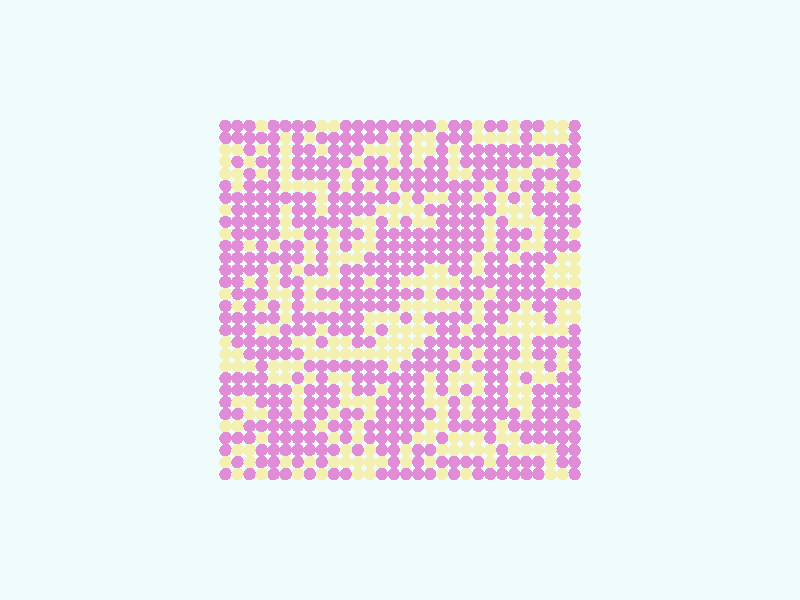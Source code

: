 global_settings {
  assumed_gamma 1
}
light_source {
  <-0.6, 1.6, 3.7>*10000
  rgb 1.3
}
camera {
  location <0,0,100>
  look_at <0,0,0>
}
background {
  color rgb < 0.87, 0.97, 0.97 >
}
sphere {
< -29.0, -29.0, 0 >, 1.0

pigment { color rgb < 0.7471031634113349, 0.26138776062489877, 0.6801813829627815 >
}}
sphere {
< -29.0, -27.0, 0 >, 1.0

pigment { color rgb < 0.7471031634113349, 0.26138776062489877, 0.6801813829627815 >
}}
sphere {
< -29.0, -25.0, 0 >, 1.0

pigment { color rgb < 0.7471031634113349, 0.26138776062489877, 0.6801813829627815 >
}}
sphere {
< -29.0, -23.0, 0 >, 1.0

pigment { color rgb < 0.7471031634113349, 0.26138776062489877, 0.6801813829627815 >
}}
sphere {
< -29.0, -21.0, 0 >, 1.0

pigment { color rgb < 0.7471031634113349, 0.26138776062489877, 0.6801813829627815 >
}}
sphere {
< -29.0, -19.0, 0 >, 1.0

pigment { color rgb < 0.907266118305026, 0.872758618581865, 0.43948183853654565 >
}}
sphere {
< -29.0, -17.0, 0 >, 1.0

pigment { color rgb < 0.7471031634113349, 0.26138776062489877, 0.6801813829627815 >
}}
sphere {
< -29.0, -15.0, 0 >, 1.0

pigment { color rgb < 0.7471031634113349, 0.26138776062489877, 0.6801813829627815 >
}}
sphere {
< -29.0, -13.0, 0 >, 1.0

pigment { color rgb < 0.7471031634113349, 0.26138776062489877, 0.6801813829627815 >
}}
sphere {
< -29.0, -11.0, 0 >, 1.0

pigment { color rgb < 0.7471031634113349, 0.26138776062489877, 0.6801813829627815 >
}}
sphere {
< -29.0, -9.0, 0 >, 1.0

pigment { color rgb < 0.7471031634113349, 0.26138776062489877, 0.6801813829627815 >
}}
sphere {
< -29.0, -7.0, 0 >, 1.0

pigment { color rgb < 0.7471031634113349, 0.26138776062489877, 0.6801813829627815 >
}}
sphere {
< -29.0, -5.0, 0 >, 1.0

pigment { color rgb < 0.7471031634113349, 0.26138776062489877, 0.6801813829627815 >
}}
sphere {
< -29.0, -3.0, 0 >, 1.0

pigment { color rgb < 0.907266118305026, 0.872758618581865, 0.43948183853654565 >
}}
sphere {
< -29.0, -1.0, 0 >, 1.0

pigment { color rgb < 0.907266118305026, 0.872758618581865, 0.43948183853654565 >
}}
sphere {
< -29.0, 1.0, 0 >, 1.0

pigment { color rgb < 0.7471031634113349, 0.26138776062489877, 0.6801813829627815 >
}}
sphere {
< -29.0, 3.0, 0 >, 1.0

pigment { color rgb < 0.907266118305026, 0.872758618581865, 0.43948183853654565 >
}}
sphere {
< -29.0, 5.0, 0 >, 1.0

pigment { color rgb < 0.907266118305026, 0.872758618581865, 0.43948183853654565 >
}}
sphere {
< -29.0, 7.0, 0 >, 1.0

pigment { color rgb < 0.907266118305026, 0.872758618581865, 0.43948183853654565 >
}}
sphere {
< -29.0, 9.0, 0 >, 1.0

pigment { color rgb < 0.7471031634113349, 0.26138776062489877, 0.6801813829627815 >
}}
sphere {
< -29.0, 11.0, 0 >, 1.0

pigment { color rgb < 0.907266118305026, 0.872758618581865, 0.43948183853654565 >
}}
sphere {
< -29.0, 13.0, 0 >, 1.0

pigment { color rgb < 0.7471031634113349, 0.26138776062489877, 0.6801813829627815 >
}}
sphere {
< -29.0, 15.0, 0 >, 1.0

pigment { color rgb < 0.7471031634113349, 0.26138776062489877, 0.6801813829627815 >
}}
sphere {
< -29.0, 17.0, 0 >, 1.0

pigment { color rgb < 0.907266118305026, 0.872758618581865, 0.43948183853654565 >
}}
sphere {
< -29.0, 19.0, 0 >, 1.0

pigment { color rgb < 0.7471031634113349, 0.26138776062489877, 0.6801813829627815 >
}}
sphere {
< -29.0, 21.0, 0 >, 1.0

pigment { color rgb < 0.907266118305026, 0.872758618581865, 0.43948183853654565 >
}}
sphere {
< -29.0, 23.0, 0 >, 1.0

pigment { color rgb < 0.7471031634113349, 0.26138776062489877, 0.6801813829627815 >
}}
sphere {
< -29.0, 25.0, 0 >, 1.0

pigment { color rgb < 0.7471031634113349, 0.26138776062489877, 0.6801813829627815 >
}}
sphere {
< -29.0, 27.0, 0 >, 1.0

pigment { color rgb < 0.7471031634113349, 0.26138776062489877, 0.6801813829627815 >
}}
sphere {
< -29.0, 29.0, 0 >, 1.0

pigment { color rgb < 0.7471031634113349, 0.26138776062489877, 0.6801813829627815 >
}}
sphere {
< -27.0, -29.0, 0 >, 1.0

pigment { color rgb < 0.907266118305026, 0.872758618581865, 0.43948183853654565 >
}}
sphere {
< -27.0, -27.0, 0 >, 1.0

pigment { color rgb < 0.7471031634113349, 0.26138776062489877, 0.6801813829627815 >
}}
sphere {
< -27.0, -25.0, 0 >, 1.0

pigment { color rgb < 0.7471031634113349, 0.26138776062489877, 0.6801813829627815 >
}}
sphere {
< -27.0, -23.0, 0 >, 1.0

pigment { color rgb < 0.7471031634113349, 0.26138776062489877, 0.6801813829627815 >
}}
sphere {
< -27.0, -21.0, 0 >, 1.0

pigment { color rgb < 0.7471031634113349, 0.26138776062489877, 0.6801813829627815 >
}}
sphere {
< -27.0, -19.0, 0 >, 1.0

pigment { color rgb < 0.7471031634113349, 0.26138776062489877, 0.6801813829627815 >
}}
sphere {
< -27.0, -17.0, 0 >, 1.0

pigment { color rgb < 0.7471031634113349, 0.26138776062489877, 0.6801813829627815 >
}}
sphere {
< -27.0, -15.0, 0 >, 1.0

pigment { color rgb < 0.7471031634113349, 0.26138776062489877, 0.6801813829627815 >
}}
sphere {
< -27.0, -13.0, 0 >, 1.0

pigment { color rgb < 0.7471031634113349, 0.26138776062489877, 0.6801813829627815 >
}}
sphere {
< -27.0, -11.0, 0 >, 1.0

pigment { color rgb < 0.907266118305026, 0.872758618581865, 0.43948183853654565 >
}}
sphere {
< -27.0, -9.0, 0 >, 1.0

pigment { color rgb < 0.907266118305026, 0.872758618581865, 0.43948183853654565 >
}}
sphere {
< -27.0, -7.0, 0 >, 1.0

pigment { color rgb < 0.7471031634113349, 0.26138776062489877, 0.6801813829627815 >
}}
sphere {
< -27.0, -5.0, 0 >, 1.0

pigment { color rgb < 0.907266118305026, 0.872758618581865, 0.43948183853654565 >
}}
sphere {
< -27.0, -3.0, 0 >, 1.0

pigment { color rgb < 0.907266118305026, 0.872758618581865, 0.43948183853654565 >
}}
sphere {
< -27.0, -1.0, 0 >, 1.0

pigment { color rgb < 0.907266118305026, 0.872758618581865, 0.43948183853654565 >
}}
sphere {
< -27.0, 1.0, 0 >, 1.0

pigment { color rgb < 0.7471031634113349, 0.26138776062489877, 0.6801813829627815 >
}}
sphere {
< -27.0, 3.0, 0 >, 1.0

pigment { color rgb < 0.907266118305026, 0.872758618581865, 0.43948183853654565 >
}}
sphere {
< -27.0, 5.0, 0 >, 1.0

pigment { color rgb < 0.907266118305026, 0.872758618581865, 0.43948183853654565 >
}}
sphere {
< -27.0, 7.0, 0 >, 1.0

pigment { color rgb < 0.907266118305026, 0.872758618581865, 0.43948183853654565 >
}}
sphere {
< -27.0, 9.0, 0 >, 1.0

pigment { color rgb < 0.7471031634113349, 0.26138776062489877, 0.6801813829627815 >
}}
sphere {
< -27.0, 11.0, 0 >, 1.0

pigment { color rgb < 0.7471031634113349, 0.26138776062489877, 0.6801813829627815 >
}}
sphere {
< -27.0, 13.0, 0 >, 1.0

pigment { color rgb < 0.7471031634113349, 0.26138776062489877, 0.6801813829627815 >
}}
sphere {
< -27.0, 15.0, 0 >, 1.0

pigment { color rgb < 0.7471031634113349, 0.26138776062489877, 0.6801813829627815 >
}}
sphere {
< -27.0, 17.0, 0 >, 1.0

pigment { color rgb < 0.7471031634113349, 0.26138776062489877, 0.6801813829627815 >
}}
sphere {
< -27.0, 19.0, 0 >, 1.0

pigment { color rgb < 0.7471031634113349, 0.26138776062489877, 0.6801813829627815 >
}}
sphere {
< -27.0, 21.0, 0 >, 1.0

pigment { color rgb < 0.7471031634113349, 0.26138776062489877, 0.6801813829627815 >
}}
sphere {
< -27.0, 23.0, 0 >, 1.0

pigment { color rgb < 0.7471031634113349, 0.26138776062489877, 0.6801813829627815 >
}}
sphere {
< -27.0, 25.0, 0 >, 1.0

pigment { color rgb < 0.7471031634113349, 0.26138776062489877, 0.6801813829627815 >
}}
sphere {
< -27.0, 27.0, 0 >, 1.0

pigment { color rgb < 0.907266118305026, 0.872758618581865, 0.43948183853654565 >
}}
sphere {
< -27.0, 29.0, 0 >, 1.0

pigment { color rgb < 0.907266118305026, 0.872758618581865, 0.43948183853654565 >
}}
sphere {
< -25.0, -29.0, 0 >, 1.0

pigment { color rgb < 0.907266118305026, 0.872758618581865, 0.43948183853654565 >
}}
sphere {
< -25.0, -27.0, 0 >, 1.0

pigment { color rgb < 0.907266118305026, 0.872758618581865, 0.43948183853654565 >
}}
sphere {
< -25.0, -25.0, 0 >, 1.0

pigment { color rgb < 0.907266118305026, 0.872758618581865, 0.43948183853654565 >
}}
sphere {
< -25.0, -23.0, 0 >, 1.0

pigment { color rgb < 0.7471031634113349, 0.26138776062489877, 0.6801813829627815 >
}}
sphere {
< -25.0, -21.0, 0 >, 1.0

pigment { color rgb < 0.7471031634113349, 0.26138776062489877, 0.6801813829627815 >
}}
sphere {
< -25.0, -19.0, 0 >, 1.0

pigment { color rgb < 0.7471031634113349, 0.26138776062489877, 0.6801813829627815 >
}}
sphere {
< -25.0, -17.0, 0 >, 1.0

pigment { color rgb < 0.7471031634113349, 0.26138776062489877, 0.6801813829627815 >
}}
sphere {
< -25.0, -15.0, 0 >, 1.0

pigment { color rgb < 0.7471031634113349, 0.26138776062489877, 0.6801813829627815 >
}}
sphere {
< -25.0, -13.0, 0 >, 1.0

pigment { color rgb < 0.907266118305026, 0.872758618581865, 0.43948183853654565 >
}}
sphere {
< -25.0, -11.0, 0 >, 1.0

pigment { color rgb < 0.7471031634113349, 0.26138776062489877, 0.6801813829627815 >
}}
sphere {
< -25.0, -9.0, 0 >, 1.0

pigment { color rgb < 0.7471031634113349, 0.26138776062489877, 0.6801813829627815 >
}}
sphere {
< -25.0, -7.0, 0 >, 1.0

pigment { color rgb < 0.7471031634113349, 0.26138776062489877, 0.6801813829627815 >
}}
sphere {
< -25.0, -5.0, 0 >, 1.0

pigment { color rgb < 0.907266118305026, 0.872758618581865, 0.43948183853654565 >
}}
sphere {
< -25.0, -3.0, 0 >, 1.0

pigment { color rgb < 0.7471031634113349, 0.26138776062489877, 0.6801813829627815 >
}}
sphere {
< -25.0, -1.0, 0 >, 1.0

pigment { color rgb < 0.7471031634113349, 0.26138776062489877, 0.6801813829627815 >
}}
sphere {
< -25.0, 1.0, 0 >, 1.0

pigment { color rgb < 0.7471031634113349, 0.26138776062489877, 0.6801813829627815 >
}}
sphere {
< -25.0, 3.0, 0 >, 1.0

pigment { color rgb < 0.907266118305026, 0.872758618581865, 0.43948183853654565 >
}}
sphere {
< -25.0, 5.0, 0 >, 1.0

pigment { color rgb < 0.907266118305026, 0.872758618581865, 0.43948183853654565 >
}}
sphere {
< -25.0, 7.0, 0 >, 1.0

pigment { color rgb < 0.7471031634113349, 0.26138776062489877, 0.6801813829627815 >
}}
sphere {
< -25.0, 9.0, 0 >, 1.0

pigment { color rgb < 0.7471031634113349, 0.26138776062489877, 0.6801813829627815 >
}}
sphere {
< -25.0, 11.0, 0 >, 1.0

pigment { color rgb < 0.7471031634113349, 0.26138776062489877, 0.6801813829627815 >
}}
sphere {
< -25.0, 13.0, 0 >, 1.0

pigment { color rgb < 0.7471031634113349, 0.26138776062489877, 0.6801813829627815 >
}}
sphere {
< -25.0, 15.0, 0 >, 1.0

pigment { color rgb < 0.7471031634113349, 0.26138776062489877, 0.6801813829627815 >
}}
sphere {
< -25.0, 17.0, 0 >, 1.0

pigment { color rgb < 0.7471031634113349, 0.26138776062489877, 0.6801813829627815 >
}}
sphere {
< -25.0, 19.0, 0 >, 1.0

pigment { color rgb < 0.907266118305026, 0.872758618581865, 0.43948183853654565 >
}}
sphere {
< -25.0, 21.0, 0 >, 1.0

pigment { color rgb < 0.7471031634113349, 0.26138776062489877, 0.6801813829627815 >
}}
sphere {
< -25.0, 23.0, 0 >, 1.0

pigment { color rgb < 0.907266118305026, 0.872758618581865, 0.43948183853654565 >
}}
sphere {
< -25.0, 25.0, 0 >, 1.0

pigment { color rgb < 0.7471031634113349, 0.26138776062489877, 0.6801813829627815 >
}}
sphere {
< -25.0, 27.0, 0 >, 1.0

pigment { color rgb < 0.907266118305026, 0.872758618581865, 0.43948183853654565 >
}}
sphere {
< -25.0, 29.0, 0 >, 1.0

pigment { color rgb < 0.907266118305026, 0.872758618581865, 0.43948183853654565 >
}}
sphere {
< -23.0, -29.0, 0 >, 1.0

pigment { color rgb < 0.7471031634113349, 0.26138776062489877, 0.6801813829627815 >
}}
sphere {
< -23.0, -27.0, 0 >, 1.0

pigment { color rgb < 0.7471031634113349, 0.26138776062489877, 0.6801813829627815 >
}}
sphere {
< -23.0, -25.0, 0 >, 1.0

pigment { color rgb < 0.907266118305026, 0.872758618581865, 0.43948183853654565 >
}}
sphere {
< -23.0, -23.0, 0 >, 1.0

pigment { color rgb < 0.7471031634113349, 0.26138776062489877, 0.6801813829627815 >
}}
sphere {
< -23.0, -21.0, 0 >, 1.0

pigment { color rgb < 0.7471031634113349, 0.26138776062489877, 0.6801813829627815 >
}}
sphere {
< -23.0, -19.0, 0 >, 1.0

pigment { color rgb < 0.7471031634113349, 0.26138776062489877, 0.6801813829627815 >
}}
sphere {
< -23.0, -17.0, 0 >, 1.0

pigment { color rgb < 0.7471031634113349, 0.26138776062489877, 0.6801813829627815 >
}}
sphere {
< -23.0, -15.0, 0 >, 1.0

pigment { color rgb < 0.7471031634113349, 0.26138776062489877, 0.6801813829627815 >
}}
sphere {
< -23.0, -13.0, 0 >, 1.0

pigment { color rgb < 0.907266118305026, 0.872758618581865, 0.43948183853654565 >
}}
sphere {
< -23.0, -11.0, 0 >, 1.0

pigment { color rgb < 0.907266118305026, 0.872758618581865, 0.43948183853654565 >
}}
sphere {
< -23.0, -9.0, 0 >, 1.0

pigment { color rgb < 0.7471031634113349, 0.26138776062489877, 0.6801813829627815 >
}}
sphere {
< -23.0, -7.0, 0 >, 1.0

pigment { color rgb < 0.7471031634113349, 0.26138776062489877, 0.6801813829627815 >
}}
sphere {
< -23.0, -5.0, 0 >, 1.0

pigment { color rgb < 0.907266118305026, 0.872758618581865, 0.43948183853654565 >
}}
sphere {
< -23.0, -3.0, 0 >, 1.0

pigment { color rgb < 0.907266118305026, 0.872758618581865, 0.43948183853654565 >
}}
sphere {
< -23.0, -1.0, 0 >, 1.0

pigment { color rgb < 0.7471031634113349, 0.26138776062489877, 0.6801813829627815 >
}}
sphere {
< -23.0, 1.0, 0 >, 1.0

pigment { color rgb < 0.7471031634113349, 0.26138776062489877, 0.6801813829627815 >
}}
sphere {
< -23.0, 3.0, 0 >, 1.0

pigment { color rgb < 0.7471031634113349, 0.26138776062489877, 0.6801813829627815 >
}}
sphere {
< -23.0, 5.0, 0 >, 1.0

pigment { color rgb < 0.7471031634113349, 0.26138776062489877, 0.6801813829627815 >
}}
sphere {
< -23.0, 7.0, 0 >, 1.0

pigment { color rgb < 0.7471031634113349, 0.26138776062489877, 0.6801813829627815 >
}}
sphere {
< -23.0, 9.0, 0 >, 1.0

pigment { color rgb < 0.907266118305026, 0.872758618581865, 0.43948183853654565 >
}}
sphere {
< -23.0, 11.0, 0 >, 1.0

pigment { color rgb < 0.907266118305026, 0.872758618581865, 0.43948183853654565 >
}}
sphere {
< -23.0, 13.0, 0 >, 1.0

pigment { color rgb < 0.907266118305026, 0.872758618581865, 0.43948183853654565 >
}}
sphere {
< -23.0, 15.0, 0 >, 1.0

pigment { color rgb < 0.7471031634113349, 0.26138776062489877, 0.6801813829627815 >
}}
sphere {
< -23.0, 17.0, 0 >, 1.0

pigment { color rgb < 0.7471031634113349, 0.26138776062489877, 0.6801813829627815 >
}}
sphere {
< -23.0, 19.0, 0 >, 1.0

pigment { color rgb < 0.7471031634113349, 0.26138776062489877, 0.6801813829627815 >
}}
sphere {
< -23.0, 21.0, 0 >, 1.0

pigment { color rgb < 0.7471031634113349, 0.26138776062489877, 0.6801813829627815 >
}}
sphere {
< -23.0, 23.0, 0 >, 1.0

pigment { color rgb < 0.907266118305026, 0.872758618581865, 0.43948183853654565 >
}}
sphere {
< -23.0, 25.0, 0 >, 1.0

pigment { color rgb < 0.7471031634113349, 0.26138776062489877, 0.6801813829627815 >
}}
sphere {
< -23.0, 27.0, 0 >, 1.0

pigment { color rgb < 0.907266118305026, 0.872758618581865, 0.43948183853654565 >
}}
sphere {
< -23.0, 29.0, 0 >, 1.0

pigment { color rgb < 0.7471031634113349, 0.26138776062489877, 0.6801813829627815 >
}}
sphere {
< -21.0, -29.0, 0 >, 1.0

pigment { color rgb < 0.7471031634113349, 0.26138776062489877, 0.6801813829627815 >
}}
sphere {
< -21.0, -27.0, 0 >, 1.0

pigment { color rgb < 0.7471031634113349, 0.26138776062489877, 0.6801813829627815 >
}}
sphere {
< -21.0, -25.0, 0 >, 1.0

pigment { color rgb < 0.907266118305026, 0.872758618581865, 0.43948183853654565 >
}}
sphere {
< -21.0, -23.0, 0 >, 1.0

pigment { color rgb < 0.7471031634113349, 0.26138776062489877, 0.6801813829627815 >
}}
sphere {
< -21.0, -21.0, 0 >, 1.0

pigment { color rgb < 0.7471031634113349, 0.26138776062489877, 0.6801813829627815 >
}}
sphere {
< -21.0, -19.0, 0 >, 1.0

pigment { color rgb < 0.907266118305026, 0.872758618581865, 0.43948183853654565 >
}}
sphere {
< -21.0, -17.0, 0 >, 1.0

pigment { color rgb < 0.907266118305026, 0.872758618581865, 0.43948183853654565 >
}}
sphere {
< -21.0, -15.0, 0 >, 1.0

pigment { color rgb < 0.907266118305026, 0.872758618581865, 0.43948183853654565 >
}}
sphere {
< -21.0, -13.0, 0 >, 1.0

pigment { color rgb < 0.7471031634113349, 0.26138776062489877, 0.6801813829627815 >
}}
sphere {
< -21.0, -11.0, 0 >, 1.0

pigment { color rgb < 0.907266118305026, 0.872758618581865, 0.43948183853654565 >
}}
sphere {
< -21.0, -9.0, 0 >, 1.0

pigment { color rgb < 0.907266118305026, 0.872758618581865, 0.43948183853654565 >
}}
sphere {
< -21.0, -7.0, 0 >, 1.0

pigment { color rgb < 0.907266118305026, 0.872758618581865, 0.43948183853654565 >
}}
sphere {
< -21.0, -5.0, 0 >, 1.0

pigment { color rgb < 0.907266118305026, 0.872758618581865, 0.43948183853654565 >
}}
sphere {
< -21.0, -3.0, 0 >, 1.0

pigment { color rgb < 0.907266118305026, 0.872758618581865, 0.43948183853654565 >
}}
sphere {
< -21.0, -1.0, 0 >, 1.0

pigment { color rgb < 0.907266118305026, 0.872758618581865, 0.43948183853654565 >
}}
sphere {
< -21.0, 1.0, 0 >, 1.0

pigment { color rgb < 0.7471031634113349, 0.26138776062489877, 0.6801813829627815 >
}}
sphere {
< -21.0, 3.0, 0 >, 1.0

pigment { color rgb < 0.7471031634113349, 0.26138776062489877, 0.6801813829627815 >
}}
sphere {
< -21.0, 5.0, 0 >, 1.0

pigment { color rgb < 0.7471031634113349, 0.26138776062489877, 0.6801813829627815 >
}}
sphere {
< -21.0, 7.0, 0 >, 1.0

pigment { color rgb < 0.7471031634113349, 0.26138776062489877, 0.6801813829627815 >
}}
sphere {
< -21.0, 9.0, 0 >, 1.0

pigment { color rgb < 0.907266118305026, 0.872758618581865, 0.43948183853654565 >
}}
sphere {
< -21.0, 11.0, 0 >, 1.0

pigment { color rgb < 0.7471031634113349, 0.26138776062489877, 0.6801813829627815 >
}}
sphere {
< -21.0, 13.0, 0 >, 1.0

pigment { color rgb < 0.907266118305026, 0.872758618581865, 0.43948183853654565 >
}}
sphere {
< -21.0, 15.0, 0 >, 1.0

pigment { color rgb < 0.907266118305026, 0.872758618581865, 0.43948183853654565 >
}}
sphere {
< -21.0, 17.0, 0 >, 1.0

pigment { color rgb < 0.907266118305026, 0.872758618581865, 0.43948183853654565 >
}}
sphere {
< -21.0, 19.0, 0 >, 1.0

pigment { color rgb < 0.7471031634113349, 0.26138776062489877, 0.6801813829627815 >
}}
sphere {
< -21.0, 21.0, 0 >, 1.0

pigment { color rgb < 0.907266118305026, 0.872758618581865, 0.43948183853654565 >
}}
sphere {
< -21.0, 23.0, 0 >, 1.0

pigment { color rgb < 0.7471031634113349, 0.26138776062489877, 0.6801813829627815 >
}}
sphere {
< -21.0, 25.0, 0 >, 1.0

pigment { color rgb < 0.7471031634113349, 0.26138776062489877, 0.6801813829627815 >
}}
sphere {
< -21.0, 27.0, 0 >, 1.0

pigment { color rgb < 0.7471031634113349, 0.26138776062489877, 0.6801813829627815 >
}}
sphere {
< -21.0, 29.0, 0 >, 1.0

pigment { color rgb < 0.7471031634113349, 0.26138776062489877, 0.6801813829627815 >
}}
sphere {
< -19.0, -29.0, 0 >, 1.0

pigment { color rgb < 0.7471031634113349, 0.26138776062489877, 0.6801813829627815 >
}}
sphere {
< -19.0, -27.0, 0 >, 1.0

pigment { color rgb < 0.7471031634113349, 0.26138776062489877, 0.6801813829627815 >
}}
sphere {
< -19.0, -25.0, 0 >, 1.0

pigment { color rgb < 0.907266118305026, 0.872758618581865, 0.43948183853654565 >
}}
sphere {
< -19.0, -23.0, 0 >, 1.0

pigment { color rgb < 0.907266118305026, 0.872758618581865, 0.43948183853654565 >
}}
sphere {
< -19.0, -21.0, 0 >, 1.0

pigment { color rgb < 0.7471031634113349, 0.26138776062489877, 0.6801813829627815 >
}}
sphere {
< -19.0, -19.0, 0 >, 1.0

pigment { color rgb < 0.7471031634113349, 0.26138776062489877, 0.6801813829627815 >
}}
sphere {
< -19.0, -17.0, 0 >, 1.0

pigment { color rgb < 0.907266118305026, 0.872758618581865, 0.43948183853654565 >
}}
sphere {
< -19.0, -15.0, 0 >, 1.0

pigment { color rgb < 0.907266118305026, 0.872758618581865, 0.43948183853654565 >
}}
sphere {
< -19.0, -13.0, 0 >, 1.0

pigment { color rgb < 0.907266118305026, 0.872758618581865, 0.43948183853654565 >
}}
sphere {
< -19.0, -11.0, 0 >, 1.0

pigment { color rgb < 0.907266118305026, 0.872758618581865, 0.43948183853654565 >
}}
sphere {
< -19.0, -9.0, 0 >, 1.0

pigment { color rgb < 0.7471031634113349, 0.26138776062489877, 0.6801813829627815 >
}}
sphere {
< -19.0, -7.0, 0 >, 1.0

pigment { color rgb < 0.7471031634113349, 0.26138776062489877, 0.6801813829627815 >
}}
sphere {
< -19.0, -5.0, 0 >, 1.0

pigment { color rgb < 0.907266118305026, 0.872758618581865, 0.43948183853654565 >
}}
sphere {
< -19.0, -3.0, 0 >, 1.0

pigment { color rgb < 0.907266118305026, 0.872758618581865, 0.43948183853654565 >
}}
sphere {
< -19.0, -1.0, 0 >, 1.0

pigment { color rgb < 0.7471031634113349, 0.26138776062489877, 0.6801813829627815 >
}}
sphere {
< -19.0, 1.0, 0 >, 1.0

pigment { color rgb < 0.7471031634113349, 0.26138776062489877, 0.6801813829627815 >
}}
sphere {
< -19.0, 3.0, 0 >, 1.0

pigment { color rgb < 0.7471031634113349, 0.26138776062489877, 0.6801813829627815 >
}}
sphere {
< -19.0, 5.0, 0 >, 1.0

pigment { color rgb < 0.7471031634113349, 0.26138776062489877, 0.6801813829627815 >
}}
sphere {
< -19.0, 7.0, 0 >, 1.0

pigment { color rgb < 0.907266118305026, 0.872758618581865, 0.43948183853654565 >
}}
sphere {
< -19.0, 9.0, 0 >, 1.0

pigment { color rgb < 0.7471031634113349, 0.26138776062489877, 0.6801813829627815 >
}}
sphere {
< -19.0, 11.0, 0 >, 1.0

pigment { color rgb < 0.7471031634113349, 0.26138776062489877, 0.6801813829627815 >
}}
sphere {
< -19.0, 13.0, 0 >, 1.0

pigment { color rgb < 0.907266118305026, 0.872758618581865, 0.43948183853654565 >
}}
sphere {
< -19.0, 15.0, 0 >, 1.0

pigment { color rgb < 0.907266118305026, 0.872758618581865, 0.43948183853654565 >
}}
sphere {
< -19.0, 17.0, 0 >, 1.0

pigment { color rgb < 0.7471031634113349, 0.26138776062489877, 0.6801813829627815 >
}}
sphere {
< -19.0, 19.0, 0 >, 1.0

pigment { color rgb < 0.907266118305026, 0.872758618581865, 0.43948183853654565 >
}}
sphere {
< -19.0, 21.0, 0 >, 1.0

pigment { color rgb < 0.907266118305026, 0.872758618581865, 0.43948183853654565 >
}}
sphere {
< -19.0, 23.0, 0 >, 1.0

pigment { color rgb < 0.7471031634113349, 0.26138776062489877, 0.6801813829627815 >
}}
sphere {
< -19.0, 25.0, 0 >, 1.0

pigment { color rgb < 0.7471031634113349, 0.26138776062489877, 0.6801813829627815 >
}}
sphere {
< -19.0, 27.0, 0 >, 1.0

pigment { color rgb < 0.907266118305026, 0.872758618581865, 0.43948183853654565 >
}}
sphere {
< -19.0, 29.0, 0 >, 1.0

pigment { color rgb < 0.907266118305026, 0.872758618581865, 0.43948183853654565 >
}}
sphere {
< -17.0, -29.0, 0 >, 1.0

pigment { color rgb < 0.7471031634113349, 0.26138776062489877, 0.6801813829627815 >
}}
sphere {
< -17.0, -27.0, 0 >, 1.0

pigment { color rgb < 0.7471031634113349, 0.26138776062489877, 0.6801813829627815 >
}}
sphere {
< -17.0, -25.0, 0 >, 1.0

pigment { color rgb < 0.7471031634113349, 0.26138776062489877, 0.6801813829627815 >
}}
sphere {
< -17.0, -23.0, 0 >, 1.0

pigment { color rgb < 0.907266118305026, 0.872758618581865, 0.43948183853654565 >
}}
sphere {
< -17.0, -21.0, 0 >, 1.0

pigment { color rgb < 0.907266118305026, 0.872758618581865, 0.43948183853654565 >
}}
sphere {
< -17.0, -19.0, 0 >, 1.0

pigment { color rgb < 0.7471031634113349, 0.26138776062489877, 0.6801813829627815 >
}}
sphere {
< -17.0, -17.0, 0 >, 1.0

pigment { color rgb < 0.7471031634113349, 0.26138776062489877, 0.6801813829627815 >
}}
sphere {
< -17.0, -15.0, 0 >, 1.0

pigment { color rgb < 0.7471031634113349, 0.26138776062489877, 0.6801813829627815 >
}}
sphere {
< -17.0, -13.0, 0 >, 1.0

pigment { color rgb < 0.7471031634113349, 0.26138776062489877, 0.6801813829627815 >
}}
sphere {
< -17.0, -11.0, 0 >, 1.0

pigment { color rgb < 0.7471031634113349, 0.26138776062489877, 0.6801813829627815 >
}}
sphere {
< -17.0, -9.0, 0 >, 1.0

pigment { color rgb < 0.7471031634113349, 0.26138776062489877, 0.6801813829627815 >
}}
sphere {
< -17.0, -7.0, 0 >, 1.0

pigment { color rgb < 0.7471031634113349, 0.26138776062489877, 0.6801813829627815 >
}}
sphere {
< -17.0, -5.0, 0 >, 1.0

pigment { color rgb < 0.907266118305026, 0.872758618581865, 0.43948183853654565 >
}}
sphere {
< -17.0, -3.0, 0 >, 1.0

pigment { color rgb < 0.7471031634113349, 0.26138776062489877, 0.6801813829627815 >
}}
sphere {
< -17.0, -1.0, 0 >, 1.0

pigment { color rgb < 0.7471031634113349, 0.26138776062489877, 0.6801813829627815 >
}}
sphere {
< -17.0, 1.0, 0 >, 1.0

pigment { color rgb < 0.7471031634113349, 0.26138776062489877, 0.6801813829627815 >
}}
sphere {
< -17.0, 3.0, 0 >, 1.0

pigment { color rgb < 0.7471031634113349, 0.26138776062489877, 0.6801813829627815 >
}}
sphere {
< -17.0, 5.0, 0 >, 1.0

pigment { color rgb < 0.7471031634113349, 0.26138776062489877, 0.6801813829627815 >
}}
sphere {
< -17.0, 7.0, 0 >, 1.0

pigment { color rgb < 0.7471031634113349, 0.26138776062489877, 0.6801813829627815 >
}}
sphere {
< -17.0, 9.0, 0 >, 1.0

pigment { color rgb < 0.7471031634113349, 0.26138776062489877, 0.6801813829627815 >
}}
sphere {
< -17.0, 11.0, 0 >, 1.0

pigment { color rgb < 0.7471031634113349, 0.26138776062489877, 0.6801813829627815 >
}}
sphere {
< -17.0, 13.0, 0 >, 1.0

pigment { color rgb < 0.7471031634113349, 0.26138776062489877, 0.6801813829627815 >
}}
sphere {
< -17.0, 15.0, 0 >, 1.0

pigment { color rgb < 0.907266118305026, 0.872758618581865, 0.43948183853654565 >
}}
sphere {
< -17.0, 17.0, 0 >, 1.0

pigment { color rgb < 0.907266118305026, 0.872758618581865, 0.43948183853654565 >
}}
sphere {
< -17.0, 19.0, 0 >, 1.0

pigment { color rgb < 0.7471031634113349, 0.26138776062489877, 0.6801813829627815 >
}}
sphere {
< -17.0, 21.0, 0 >, 1.0

pigment { color rgb < 0.7471031634113349, 0.26138776062489877, 0.6801813829627815 >
}}
sphere {
< -17.0, 23.0, 0 >, 1.0

pigment { color rgb < 0.7471031634113349, 0.26138776062489877, 0.6801813829627815 >
}}
sphere {
< -17.0, 25.0, 0 >, 1.0

pigment { color rgb < 0.7471031634113349, 0.26138776062489877, 0.6801813829627815 >
}}
sphere {
< -17.0, 27.0, 0 >, 1.0

pigment { color rgb < 0.907266118305026, 0.872758618581865, 0.43948183853654565 >
}}
sphere {
< -17.0, 29.0, 0 >, 1.0

pigment { color rgb < 0.7471031634113349, 0.26138776062489877, 0.6801813829627815 >
}}
sphere {
< -15.0, -29.0, 0 >, 1.0

pigment { color rgb < 0.7471031634113349, 0.26138776062489877, 0.6801813829627815 >
}}
sphere {
< -15.0, -27.0, 0 >, 1.0

pigment { color rgb < 0.907266118305026, 0.872758618581865, 0.43948183853654565 >
}}
sphere {
< -15.0, -25.0, 0 >, 1.0

pigment { color rgb < 0.907266118305026, 0.872758618581865, 0.43948183853654565 >
}}
sphere {
< -15.0, -23.0, 0 >, 1.0

pigment { color rgb < 0.7471031634113349, 0.26138776062489877, 0.6801813829627815 >
}}
sphere {
< -15.0, -21.0, 0 >, 1.0

pigment { color rgb < 0.7471031634113349, 0.26138776062489877, 0.6801813829627815 >
}}
sphere {
< -15.0, -19.0, 0 >, 1.0

pigment { color rgb < 0.7471031634113349, 0.26138776062489877, 0.6801813829627815 >
}}
sphere {
< -15.0, -17.0, 0 >, 1.0

pigment { color rgb < 0.7471031634113349, 0.26138776062489877, 0.6801813829627815 >
}}
sphere {
< -15.0, -15.0, 0 >, 1.0

pigment { color rgb < 0.7471031634113349, 0.26138776062489877, 0.6801813829627815 >
}}
sphere {
< -15.0, -13.0, 0 >, 1.0

pigment { color rgb < 0.7471031634113349, 0.26138776062489877, 0.6801813829627815 >
}}
sphere {
< -15.0, -11.0, 0 >, 1.0

pigment { color rgb < 0.7471031634113349, 0.26138776062489877, 0.6801813829627815 >
}}
sphere {
< -15.0, -9.0, 0 >, 1.0

pigment { color rgb < 0.7471031634113349, 0.26138776062489877, 0.6801813829627815 >
}}
sphere {
< -15.0, -7.0, 0 >, 1.0

pigment { color rgb < 0.7471031634113349, 0.26138776062489877, 0.6801813829627815 >
}}
sphere {
< -15.0, -5.0, 0 >, 1.0

pigment { color rgb < 0.7471031634113349, 0.26138776062489877, 0.6801813829627815 >
}}
sphere {
< -15.0, -3.0, 0 >, 1.0

pigment { color rgb < 0.7471031634113349, 0.26138776062489877, 0.6801813829627815 >
}}
sphere {
< -15.0, -1.0, 0 >, 1.0

pigment { color rgb < 0.7471031634113349, 0.26138776062489877, 0.6801813829627815 >
}}
sphere {
< -15.0, 1.0, 0 >, 1.0

pigment { color rgb < 0.907266118305026, 0.872758618581865, 0.43948183853654565 >
}}
sphere {
< -15.0, 3.0, 0 >, 1.0

pigment { color rgb < 0.7471031634113349, 0.26138776062489877, 0.6801813829627815 >
}}
sphere {
< -15.0, 5.0, 0 >, 1.0

pigment { color rgb < 0.7471031634113349, 0.26138776062489877, 0.6801813829627815 >
}}
sphere {
< -15.0, 7.0, 0 >, 1.0

pigment { color rgb < 0.7471031634113349, 0.26138776062489877, 0.6801813829627815 >
}}
sphere {
< -15.0, 9.0, 0 >, 1.0

pigment { color rgb < 0.907266118305026, 0.872758618581865, 0.43948183853654565 >
}}
sphere {
< -15.0, 11.0, 0 >, 1.0

pigment { color rgb < 0.907266118305026, 0.872758618581865, 0.43948183853654565 >
}}
sphere {
< -15.0, 13.0, 0 >, 1.0

pigment { color rgb < 0.907266118305026, 0.872758618581865, 0.43948183853654565 >
}}
sphere {
< -15.0, 15.0, 0 >, 1.0

pigment { color rgb < 0.7471031634113349, 0.26138776062489877, 0.6801813829627815 >
}}
sphere {
< -15.0, 17.0, 0 >, 1.0

pigment { color rgb < 0.7471031634113349, 0.26138776062489877, 0.6801813829627815 >
}}
sphere {
< -15.0, 19.0, 0 >, 1.0

pigment { color rgb < 0.907266118305026, 0.872758618581865, 0.43948183853654565 >
}}
sphere {
< -15.0, 21.0, 0 >, 1.0

pigment { color rgb < 0.7471031634113349, 0.26138776062489877, 0.6801813829627815 >
}}
sphere {
< -15.0, 23.0, 0 >, 1.0

pigment { color rgb < 0.7471031634113349, 0.26138776062489877, 0.6801813829627815 >
}}
sphere {
< -15.0, 25.0, 0 >, 1.0

pigment { color rgb < 0.7471031634113349, 0.26138776062489877, 0.6801813829627815 >
}}
sphere {
< -15.0, 27.0, 0 >, 1.0

pigment { color rgb < 0.907266118305026, 0.872758618581865, 0.43948183853654565 >
}}
sphere {
< -15.0, 29.0, 0 >, 1.0

pigment { color rgb < 0.7471031634113349, 0.26138776062489877, 0.6801813829627815 >
}}
sphere {
< -13.0, -29.0, 0 >, 1.0

pigment { color rgb < 0.7471031634113349, 0.26138776062489877, 0.6801813829627815 >
}}
sphere {
< -13.0, -27.0, 0 >, 1.0

pigment { color rgb < 0.7471031634113349, 0.26138776062489877, 0.6801813829627815 >
}}
sphere {
< -13.0, -25.0, 0 >, 1.0

pigment { color rgb < 0.907266118305026, 0.872758618581865, 0.43948183853654565 >
}}
sphere {
< -13.0, -23.0, 0 >, 1.0

pigment { color rgb < 0.907266118305026, 0.872758618581865, 0.43948183853654565 >
}}
sphere {
< -13.0, -21.0, 0 >, 1.0

pigment { color rgb < 0.7471031634113349, 0.26138776062489877, 0.6801813829627815 >
}}
sphere {
< -13.0, -19.0, 0 >, 1.0

pigment { color rgb < 0.7471031634113349, 0.26138776062489877, 0.6801813829627815 >
}}
sphere {
< -13.0, -17.0, 0 >, 1.0

pigment { color rgb < 0.7471031634113349, 0.26138776062489877, 0.6801813829627815 >
}}
sphere {
< -13.0, -15.0, 0 >, 1.0

pigment { color rgb < 0.907266118305026, 0.872758618581865, 0.43948183853654565 >
}}
sphere {
< -13.0, -13.0, 0 >, 1.0

pigment { color rgb < 0.907266118305026, 0.872758618581865, 0.43948183853654565 >
}}
sphere {
< -13.0, -11.0, 0 >, 1.0

pigment { color rgb < 0.7471031634113349, 0.26138776062489877, 0.6801813829627815 >
}}
sphere {
< -13.0, -9.0, 0 >, 1.0

pigment { color rgb < 0.907266118305026, 0.872758618581865, 0.43948183853654565 >
}}
sphere {
< -13.0, -7.0, 0 >, 1.0

pigment { color rgb < 0.7471031634113349, 0.26138776062489877, 0.6801813829627815 >
}}
sphere {
< -13.0, -5.0, 0 >, 1.0

pigment { color rgb < 0.7471031634113349, 0.26138776062489877, 0.6801813829627815 >
}}
sphere {
< -13.0, -3.0, 0 >, 1.0

pigment { color rgb < 0.907266118305026, 0.872758618581865, 0.43948183853654565 >
}}
sphere {
< -13.0, -1.0, 0 >, 1.0

pigment { color rgb < 0.907266118305026, 0.872758618581865, 0.43948183853654565 >
}}
sphere {
< -13.0, 1.0, 0 >, 1.0

pigment { color rgb < 0.7471031634113349, 0.26138776062489877, 0.6801813829627815 >
}}
sphere {
< -13.0, 3.0, 0 >, 1.0

pigment { color rgb < 0.7471031634113349, 0.26138776062489877, 0.6801813829627815 >
}}
sphere {
< -13.0, 5.0, 0 >, 1.0

pigment { color rgb < 0.907266118305026, 0.872758618581865, 0.43948183853654565 >
}}
sphere {
< -13.0, 7.0, 0 >, 1.0

pigment { color rgb < 0.907266118305026, 0.872758618581865, 0.43948183853654565 >
}}
sphere {
< -13.0, 9.0, 0 >, 1.0

pigment { color rgb < 0.7471031634113349, 0.26138776062489877, 0.6801813829627815 >
}}
sphere {
< -13.0, 11.0, 0 >, 1.0

pigment { color rgb < 0.7471031634113349, 0.26138776062489877, 0.6801813829627815 >
}}
sphere {
< -13.0, 13.0, 0 >, 1.0

pigment { color rgb < 0.7471031634113349, 0.26138776062489877, 0.6801813829627815 >
}}
sphere {
< -13.0, 15.0, 0 >, 1.0

pigment { color rgb < 0.7471031634113349, 0.26138776062489877, 0.6801813829627815 >
}}
sphere {
< -13.0, 17.0, 0 >, 1.0

pigment { color rgb < 0.907266118305026, 0.872758618581865, 0.43948183853654565 >
}}
sphere {
< -13.0, 19.0, 0 >, 1.0

pigment { color rgb < 0.7471031634113349, 0.26138776062489877, 0.6801813829627815 >
}}
sphere {
< -13.0, 21.0, 0 >, 1.0

pigment { color rgb < 0.7471031634113349, 0.26138776062489877, 0.6801813829627815 >
}}
sphere {
< -13.0, 23.0, 0 >, 1.0

pigment { color rgb < 0.7471031634113349, 0.26138776062489877, 0.6801813829627815 >
}}
sphere {
< -13.0, 25.0, 0 >, 1.0

pigment { color rgb < 0.7471031634113349, 0.26138776062489877, 0.6801813829627815 >
}}
sphere {
< -13.0, 27.0, 0 >, 1.0

pigment { color rgb < 0.907266118305026, 0.872758618581865, 0.43948183853654565 >
}}
sphere {
< -13.0, 29.0, 0 >, 1.0

pigment { color rgb < 0.907266118305026, 0.872758618581865, 0.43948183853654565 >
}}
sphere {
< -11.0, -29.0, 0 >, 1.0

pigment { color rgb < 0.907266118305026, 0.872758618581865, 0.43948183853654565 >
}}
sphere {
< -11.0, -27.0, 0 >, 1.0

pigment { color rgb < 0.7471031634113349, 0.26138776062489877, 0.6801813829627815 >
}}
sphere {
< -11.0, -25.0, 0 >, 1.0

pigment { color rgb < 0.907266118305026, 0.872758618581865, 0.43948183853654565 >
}}
sphere {
< -11.0, -23.0, 0 >, 1.0

pigment { color rgb < 0.907266118305026, 0.872758618581865, 0.43948183853654565 >
}}
sphere {
< -11.0, -21.0, 0 >, 1.0

pigment { color rgb < 0.7471031634113349, 0.26138776062489877, 0.6801813829627815 >
}}
sphere {
< -11.0, -19.0, 0 >, 1.0

pigment { color rgb < 0.907266118305026, 0.872758618581865, 0.43948183853654565 >
}}
sphere {
< -11.0, -17.0, 0 >, 1.0

pigment { color rgb < 0.907266118305026, 0.872758618581865, 0.43948183853654565 >
}}
sphere {
< -11.0, -15.0, 0 >, 1.0

pigment { color rgb < 0.7471031634113349, 0.26138776062489877, 0.6801813829627815 >
}}
sphere {
< -11.0, -13.0, 0 >, 1.0

pigment { color rgb < 0.907266118305026, 0.872758618581865, 0.43948183853654565 >
}}
sphere {
< -11.0, -11.0, 0 >, 1.0

pigment { color rgb < 0.907266118305026, 0.872758618581865, 0.43948183853654565 >
}}
sphere {
< -11.0, -9.0, 0 >, 1.0

pigment { color rgb < 0.7471031634113349, 0.26138776062489877, 0.6801813829627815 >
}}
sphere {
< -11.0, -7.0, 0 >, 1.0

pigment { color rgb < 0.7471031634113349, 0.26138776062489877, 0.6801813829627815 >
}}
sphere {
< -11.0, -5.0, 0 >, 1.0

pigment { color rgb < 0.907266118305026, 0.872758618581865, 0.43948183853654565 >
}}
sphere {
< -11.0, -3.0, 0 >, 1.0

pigment { color rgb < 0.7471031634113349, 0.26138776062489877, 0.6801813829627815 >
}}
sphere {
< -11.0, -1.0, 0 >, 1.0

pigment { color rgb < 0.7471031634113349, 0.26138776062489877, 0.6801813829627815 >
}}
sphere {
< -11.0, 1.0, 0 >, 1.0

pigment { color rgb < 0.7471031634113349, 0.26138776062489877, 0.6801813829627815 >
}}
sphere {
< -11.0, 3.0, 0 >, 1.0

pigment { color rgb < 0.7471031634113349, 0.26138776062489877, 0.6801813829627815 >
}}
sphere {
< -11.0, 5.0, 0 >, 1.0

pigment { color rgb < 0.7471031634113349, 0.26138776062489877, 0.6801813829627815 >
}}
sphere {
< -11.0, 7.0, 0 >, 1.0

pigment { color rgb < 0.7471031634113349, 0.26138776062489877, 0.6801813829627815 >
}}
sphere {
< -11.0, 9.0, 0 >, 1.0

pigment { color rgb < 0.7471031634113349, 0.26138776062489877, 0.6801813829627815 >
}}
sphere {
< -11.0, 11.0, 0 >, 1.0

pigment { color rgb < 0.7471031634113349, 0.26138776062489877, 0.6801813829627815 >
}}
sphere {
< -11.0, 13.0, 0 >, 1.0

pigment { color rgb < 0.7471031634113349, 0.26138776062489877, 0.6801813829627815 >
}}
sphere {
< -11.0, 15.0, 0 >, 1.0

pigment { color rgb < 0.7471031634113349, 0.26138776062489877, 0.6801813829627815 >
}}
sphere {
< -11.0, 17.0, 0 >, 1.0

pigment { color rgb < 0.7471031634113349, 0.26138776062489877, 0.6801813829627815 >
}}
sphere {
< -11.0, 19.0, 0 >, 1.0

pigment { color rgb < 0.7471031634113349, 0.26138776062489877, 0.6801813829627815 >
}}
sphere {
< -11.0, 21.0, 0 >, 1.0

pigment { color rgb < 0.907266118305026, 0.872758618581865, 0.43948183853654565 >
}}
sphere {
< -11.0, 23.0, 0 >, 1.0

pigment { color rgb < 0.7471031634113349, 0.26138776062489877, 0.6801813829627815 >
}}
sphere {
< -11.0, 25.0, 0 >, 1.0

pigment { color rgb < 0.7471031634113349, 0.26138776062489877, 0.6801813829627815 >
}}
sphere {
< -11.0, 27.0, 0 >, 1.0

pigment { color rgb < 0.7471031634113349, 0.26138776062489877, 0.6801813829627815 >
}}
sphere {
< -11.0, 29.0, 0 >, 1.0

pigment { color rgb < 0.7471031634113349, 0.26138776062489877, 0.6801813829627815 >
}}
sphere {
< -9.0, -29.0, 0 >, 1.0

pigment { color rgb < 0.7471031634113349, 0.26138776062489877, 0.6801813829627815 >
}}
sphere {
< -9.0, -27.0, 0 >, 1.0

pigment { color rgb < 0.7471031634113349, 0.26138776062489877, 0.6801813829627815 >
}}
sphere {
< -9.0, -25.0, 0 >, 1.0

pigment { color rgb < 0.907266118305026, 0.872758618581865, 0.43948183853654565 >
}}
sphere {
< -9.0, -23.0, 0 >, 1.0

pigment { color rgb < 0.907266118305026, 0.872758618581865, 0.43948183853654565 >
}}
sphere {
< -9.0, -21.0, 0 >, 1.0

pigment { color rgb < 0.7471031634113349, 0.26138776062489877, 0.6801813829627815 >
}}
sphere {
< -9.0, -19.0, 0 >, 1.0

pigment { color rgb < 0.7471031634113349, 0.26138776062489877, 0.6801813829627815 >
}}
sphere {
< -9.0, -17.0, 0 >, 1.0

pigment { color rgb < 0.7471031634113349, 0.26138776062489877, 0.6801813829627815 >
}}
sphere {
< -9.0, -15.0, 0 >, 1.0

pigment { color rgb < 0.907266118305026, 0.872758618581865, 0.43948183853654565 >
}}
sphere {
< -9.0, -13.0, 0 >, 1.0

pigment { color rgb < 0.907266118305026, 0.872758618581865, 0.43948183853654565 >
}}
sphere {
< -9.0, -11.0, 0 >, 1.0

pigment { color rgb < 0.7471031634113349, 0.26138776062489877, 0.6801813829627815 >
}}
sphere {
< -9.0, -9.0, 0 >, 1.0

pigment { color rgb < 0.907266118305026, 0.872758618581865, 0.43948183853654565 >
}}
sphere {
< -9.0, -7.0, 0 >, 1.0

pigment { color rgb < 0.7471031634113349, 0.26138776062489877, 0.6801813829627815 >
}}
sphere {
< -9.0, -5.0, 0 >, 1.0

pigment { color rgb < 0.7471031634113349, 0.26138776062489877, 0.6801813829627815 >
}}
sphere {
< -9.0, -3.0, 0 >, 1.0

pigment { color rgb < 0.7471031634113349, 0.26138776062489877, 0.6801813829627815 >
}}
sphere {
< -9.0, -1.0, 0 >, 1.0

pigment { color rgb < 0.907266118305026, 0.872758618581865, 0.43948183853654565 >
}}
sphere {
< -9.0, 1.0, 0 >, 1.0

pigment { color rgb < 0.7471031634113349, 0.26138776062489877, 0.6801813829627815 >
}}
sphere {
< -9.0, 3.0, 0 >, 1.0

pigment { color rgb < 0.907266118305026, 0.872758618581865, 0.43948183853654565 >
}}
sphere {
< -9.0, 5.0, 0 >, 1.0

pigment { color rgb < 0.7471031634113349, 0.26138776062489877, 0.6801813829627815 >
}}
sphere {
< -9.0, 7.0, 0 >, 1.0

pigment { color rgb < 0.7471031634113349, 0.26138776062489877, 0.6801813829627815 >
}}
sphere {
< -9.0, 9.0, 0 >, 1.0

pigment { color rgb < 0.7471031634113349, 0.26138776062489877, 0.6801813829627815 >
}}
sphere {
< -9.0, 11.0, 0 >, 1.0

pigment { color rgb < 0.7471031634113349, 0.26138776062489877, 0.6801813829627815 >
}}
sphere {
< -9.0, 13.0, 0 >, 1.0

pigment { color rgb < 0.7471031634113349, 0.26138776062489877, 0.6801813829627815 >
}}
sphere {
< -9.0, 15.0, 0 >, 1.0

pigment { color rgb < 0.7471031634113349, 0.26138776062489877, 0.6801813829627815 >
}}
sphere {
< -9.0, 17.0, 0 >, 1.0

pigment { color rgb < 0.7471031634113349, 0.26138776062489877, 0.6801813829627815 >
}}
sphere {
< -9.0, 19.0, 0 >, 1.0

pigment { color rgb < 0.7471031634113349, 0.26138776062489877, 0.6801813829627815 >
}}
sphere {
< -9.0, 21.0, 0 >, 1.0

pigment { color rgb < 0.907266118305026, 0.872758618581865, 0.43948183853654565 >
}}
sphere {
< -9.0, 23.0, 0 >, 1.0

pigment { color rgb < 0.907266118305026, 0.872758618581865, 0.43948183853654565 >
}}
sphere {
< -9.0, 25.0, 0 >, 1.0

pigment { color rgb < 0.907266118305026, 0.872758618581865, 0.43948183853654565 >
}}
sphere {
< -9.0, 27.0, 0 >, 1.0

pigment { color rgb < 0.7471031634113349, 0.26138776062489877, 0.6801813829627815 >
}}
sphere {
< -9.0, 29.0, 0 >, 1.0

pigment { color rgb < 0.7471031634113349, 0.26138776062489877, 0.6801813829627815 >
}}
sphere {
< -7.0, -29.0, 0 >, 1.0

pigment { color rgb < 0.907266118305026, 0.872758618581865, 0.43948183853654565 >
}}
sphere {
< -7.0, -27.0, 0 >, 1.0

pigment { color rgb < 0.7471031634113349, 0.26138776062489877, 0.6801813829627815 >
}}
sphere {
< -7.0, -25.0, 0 >, 1.0

pigment { color rgb < 0.907266118305026, 0.872758618581865, 0.43948183853654565 >
}}
sphere {
< -7.0, -23.0, 0 >, 1.0

pigment { color rgb < 0.7471031634113349, 0.26138776062489877, 0.6801813829627815 >
}}
sphere {
< -7.0, -21.0, 0 >, 1.0

pigment { color rgb < 0.907266118305026, 0.872758618581865, 0.43948183853654565 >
}}
sphere {
< -7.0, -19.0, 0 >, 1.0

pigment { color rgb < 0.907266118305026, 0.872758618581865, 0.43948183853654565 >
}}
sphere {
< -7.0, -17.0, 0 >, 1.0

pigment { color rgb < 0.907266118305026, 0.872758618581865, 0.43948183853654565 >
}}
sphere {
< -7.0, -15.0, 0 >, 1.0

pigment { color rgb < 0.7471031634113349, 0.26138776062489877, 0.6801813829627815 >
}}
sphere {
< -7.0, -13.0, 0 >, 1.0

pigment { color rgb < 0.7471031634113349, 0.26138776062489877, 0.6801813829627815 >
}}
sphere {
< -7.0, -11.0, 0 >, 1.0

pigment { color rgb < 0.7471031634113349, 0.26138776062489877, 0.6801813829627815 >
}}
sphere {
< -7.0, -9.0, 0 >, 1.0

pigment { color rgb < 0.7471031634113349, 0.26138776062489877, 0.6801813829627815 >
}}
sphere {
< -7.0, -7.0, 0 >, 1.0

pigment { color rgb < 0.7471031634113349, 0.26138776062489877, 0.6801813829627815 >
}}
sphere {
< -7.0, -5.0, 0 >, 1.0

pigment { color rgb < 0.7471031634113349, 0.26138776062489877, 0.6801813829627815 >
}}
sphere {
< -7.0, -3.0, 0 >, 1.0

pigment { color rgb < 0.7471031634113349, 0.26138776062489877, 0.6801813829627815 >
}}
sphere {
< -7.0, -1.0, 0 >, 1.0

pigment { color rgb < 0.907266118305026, 0.872758618581865, 0.43948183853654565 >
}}
sphere {
< -7.0, 1.0, 0 >, 1.0

pigment { color rgb < 0.7471031634113349, 0.26138776062489877, 0.6801813829627815 >
}}
sphere {
< -7.0, 3.0, 0 >, 1.0

pigment { color rgb < 0.907266118305026, 0.872758618581865, 0.43948183853654565 >
}}
sphere {
< -7.0, 5.0, 0 >, 1.0

pigment { color rgb < 0.907266118305026, 0.872758618581865, 0.43948183853654565 >
}}
sphere {
< -7.0, 7.0, 0 >, 1.0

pigment { color rgb < 0.7471031634113349, 0.26138776062489877, 0.6801813829627815 >
}}
sphere {
< -7.0, 9.0, 0 >, 1.0

pigment { color rgb < 0.7471031634113349, 0.26138776062489877, 0.6801813829627815 >
}}
sphere {
< -7.0, 11.0, 0 >, 1.0

pigment { color rgb < 0.7471031634113349, 0.26138776062489877, 0.6801813829627815 >
}}
sphere {
< -7.0, 13.0, 0 >, 1.0

pigment { color rgb < 0.7471031634113349, 0.26138776062489877, 0.6801813829627815 >
}}
sphere {
< -7.0, 15.0, 0 >, 1.0

pigment { color rgb < 0.7471031634113349, 0.26138776062489877, 0.6801813829627815 >
}}
sphere {
< -7.0, 17.0, 0 >, 1.0

pigment { color rgb < 0.907266118305026, 0.872758618581865, 0.43948183853654565 >
}}
sphere {
< -7.0, 19.0, 0 >, 1.0

pigment { color rgb < 0.7471031634113349, 0.26138776062489877, 0.6801813829627815 >
}}
sphere {
< -7.0, 21.0, 0 >, 1.0

pigment { color rgb < 0.7471031634113349, 0.26138776062489877, 0.6801813829627815 >
}}
sphere {
< -7.0, 23.0, 0 >, 1.0

pigment { color rgb < 0.7471031634113349, 0.26138776062489877, 0.6801813829627815 >
}}
sphere {
< -7.0, 25.0, 0 >, 1.0

pigment { color rgb < 0.7471031634113349, 0.26138776062489877, 0.6801813829627815 >
}}
sphere {
< -7.0, 27.0, 0 >, 1.0

pigment { color rgb < 0.7471031634113349, 0.26138776062489877, 0.6801813829627815 >
}}
sphere {
< -7.0, 29.0, 0 >, 1.0

pigment { color rgb < 0.907266118305026, 0.872758618581865, 0.43948183853654565 >
}}
sphere {
< -5.0, -29.0, 0 >, 1.0

pigment { color rgb < 0.7471031634113349, 0.26138776062489877, 0.6801813829627815 >
}}
sphere {
< -5.0, -27.0, 0 >, 1.0

pigment { color rgb < 0.907266118305026, 0.872758618581865, 0.43948183853654565 >
}}
sphere {
< -5.0, -25.0, 0 >, 1.0

pigment { color rgb < 0.7471031634113349, 0.26138776062489877, 0.6801813829627815 >
}}
sphere {
< -5.0, -23.0, 0 >, 1.0

pigment { color rgb < 0.907266118305026, 0.872758618581865, 0.43948183853654565 >
}}
sphere {
< -5.0, -21.0, 0 >, 1.0

pigment { color rgb < 0.907266118305026, 0.872758618581865, 0.43948183853654565 >
}}
sphere {
< -5.0, -19.0, 0 >, 1.0

pigment { color rgb < 0.7471031634113349, 0.26138776062489877, 0.6801813829627815 >
}}
sphere {
< -5.0, -17.0, 0 >, 1.0

pigment { color rgb < 0.907266118305026, 0.872758618581865, 0.43948183853654565 >
}}
sphere {
< -5.0, -15.0, 0 >, 1.0

pigment { color rgb < 0.907266118305026, 0.872758618581865, 0.43948183853654565 >
}}
sphere {
< -5.0, -13.0, 0 >, 1.0

pigment { color rgb < 0.907266118305026, 0.872758618581865, 0.43948183853654565 >
}}
sphere {
< -5.0, -11.0, 0 >, 1.0

pigment { color rgb < 0.7471031634113349, 0.26138776062489877, 0.6801813829627815 >
}}
sphere {
< -5.0, -9.0, 0 >, 1.0

pigment { color rgb < 0.7471031634113349, 0.26138776062489877, 0.6801813829627815 >
}}
sphere {
< -5.0, -7.0, 0 >, 1.0

pigment { color rgb < 0.7471031634113349, 0.26138776062489877, 0.6801813829627815 >
}}
sphere {
< -5.0, -5.0, 0 >, 1.0

pigment { color rgb < 0.907266118305026, 0.872758618581865, 0.43948183853654565 >
}}
sphere {
< -5.0, -3.0, 0 >, 1.0

pigment { color rgb < 0.7471031634113349, 0.26138776062489877, 0.6801813829627815 >
}}
sphere {
< -5.0, -1.0, 0 >, 1.0

pigment { color rgb < 0.907266118305026, 0.872758618581865, 0.43948183853654565 >
}}
sphere {
< -5.0, 1.0, 0 >, 1.0

pigment { color rgb < 0.907266118305026, 0.872758618581865, 0.43948183853654565 >
}}
sphere {
< -5.0, 3.0, 0 >, 1.0

pigment { color rgb < 0.907266118305026, 0.872758618581865, 0.43948183853654565 >
}}
sphere {
< -5.0, 5.0, 0 >, 1.0

pigment { color rgb < 0.907266118305026, 0.872758618581865, 0.43948183853654565 >
}}
sphere {
< -5.0, 7.0, 0 >, 1.0

pigment { color rgb < 0.7471031634113349, 0.26138776062489877, 0.6801813829627815 >
}}
sphere {
< -5.0, 9.0, 0 >, 1.0

pigment { color rgb < 0.7471031634113349, 0.26138776062489877, 0.6801813829627815 >
}}
sphere {
< -5.0, 11.0, 0 >, 1.0

pigment { color rgb < 0.7471031634113349, 0.26138776062489877, 0.6801813829627815 >
}}
sphere {
< -5.0, 13.0, 0 >, 1.0

pigment { color rgb < 0.907266118305026, 0.872758618581865, 0.43948183853654565 >
}}
sphere {
< -5.0, 15.0, 0 >, 1.0

pigment { color rgb < 0.7471031634113349, 0.26138776062489877, 0.6801813829627815 >
}}
sphere {
< -5.0, 17.0, 0 >, 1.0

pigment { color rgb < 0.907266118305026, 0.872758618581865, 0.43948183853654565 >
}}
sphere {
< -5.0, 19.0, 0 >, 1.0

pigment { color rgb < 0.7471031634113349, 0.26138776062489877, 0.6801813829627815 >
}}
sphere {
< -5.0, 21.0, 0 >, 1.0

pigment { color rgb < 0.7471031634113349, 0.26138776062489877, 0.6801813829627815 >
}}
sphere {
< -5.0, 23.0, 0 >, 1.0

pigment { color rgb < 0.7471031634113349, 0.26138776062489877, 0.6801813829627815 >
}}
sphere {
< -5.0, 25.0, 0 >, 1.0

pigment { color rgb < 0.907266118305026, 0.872758618581865, 0.43948183853654565 >
}}
sphere {
< -5.0, 27.0, 0 >, 1.0

pigment { color rgb < 0.907266118305026, 0.872758618581865, 0.43948183853654565 >
}}
sphere {
< -5.0, 29.0, 0 >, 1.0

pigment { color rgb < 0.7471031634113349, 0.26138776062489877, 0.6801813829627815 >
}}
sphere {
< -3.0, -29.0, 0 >, 1.0

pigment { color rgb < 0.7471031634113349, 0.26138776062489877, 0.6801813829627815 >
}}
sphere {
< -3.0, -27.0, 0 >, 1.0

pigment { color rgb < 0.7471031634113349, 0.26138776062489877, 0.6801813829627815 >
}}
sphere {
< -3.0, -25.0, 0 >, 1.0

pigment { color rgb < 0.7471031634113349, 0.26138776062489877, 0.6801813829627815 >
}}
sphere {
< -3.0, -23.0, 0 >, 1.0

pigment { color rgb < 0.907266118305026, 0.872758618581865, 0.43948183853654565 >
}}
sphere {
< -3.0, -21.0, 0 >, 1.0

pigment { color rgb < 0.7471031634113349, 0.26138776062489877, 0.6801813829627815 >
}}
sphere {
< -3.0, -19.0, 0 >, 1.0

pigment { color rgb < 0.7471031634113349, 0.26138776062489877, 0.6801813829627815 >
}}
sphere {
< -3.0, -17.0, 0 >, 1.0

pigment { color rgb < 0.7471031634113349, 0.26138776062489877, 0.6801813829627815 >
}}
sphere {
< -3.0, -15.0, 0 >, 1.0

pigment { color rgb < 0.7471031634113349, 0.26138776062489877, 0.6801813829627815 >
}}
sphere {
< -3.0, -13.0, 0 >, 1.0

pigment { color rgb < 0.7471031634113349, 0.26138776062489877, 0.6801813829627815 >
}}
sphere {
< -3.0, -11.0, 0 >, 1.0

pigment { color rgb < 0.7471031634113349, 0.26138776062489877, 0.6801813829627815 >
}}
sphere {
< -3.0, -9.0, 0 >, 1.0

pigment { color rgb < 0.7471031634113349, 0.26138776062489877, 0.6801813829627815 >
}}
sphere {
< -3.0, -7.0, 0 >, 1.0

pigment { color rgb < 0.907266118305026, 0.872758618581865, 0.43948183853654565 >
}}
sphere {
< -3.0, -5.0, 0 >, 1.0

pigment { color rgb < 0.907266118305026, 0.872758618581865, 0.43948183853654565 >
}}
sphere {
< -3.0, -3.0, 0 >, 1.0

pigment { color rgb < 0.907266118305026, 0.872758618581865, 0.43948183853654565 >
}}
sphere {
< -3.0, -1.0, 0 >, 1.0

pigment { color rgb < 0.907266118305026, 0.872758618581865, 0.43948183853654565 >
}}
sphere {
< -3.0, 1.0, 0 >, 1.0

pigment { color rgb < 0.7471031634113349, 0.26138776062489877, 0.6801813829627815 >
}}
sphere {
< -3.0, 3.0, 0 >, 1.0

pigment { color rgb < 0.907266118305026, 0.872758618581865, 0.43948183853654565 >
}}
sphere {
< -3.0, 5.0, 0 >, 1.0

pigment { color rgb < 0.7471031634113349, 0.26138776062489877, 0.6801813829627815 >
}}
sphere {
< -3.0, 7.0, 0 >, 1.0

pigment { color rgb < 0.7471031634113349, 0.26138776062489877, 0.6801813829627815 >
}}
sphere {
< -3.0, 9.0, 0 >, 1.0

pigment { color rgb < 0.7471031634113349, 0.26138776062489877, 0.6801813829627815 >
}}
sphere {
< -3.0, 11.0, 0 >, 1.0

pigment { color rgb < 0.7471031634113349, 0.26138776062489877, 0.6801813829627815 >
}}
sphere {
< -3.0, 13.0, 0 >, 1.0

pigment { color rgb < 0.907266118305026, 0.872758618581865, 0.43948183853654565 >
}}
sphere {
< -3.0, 15.0, 0 >, 1.0

pigment { color rgb < 0.907266118305026, 0.872758618581865, 0.43948183853654565 >
}}
sphere {
< -3.0, 17.0, 0 >, 1.0

pigment { color rgb < 0.7471031634113349, 0.26138776062489877, 0.6801813829627815 >
}}
sphere {
< -3.0, 19.0, 0 >, 1.0

pigment { color rgb < 0.7471031634113349, 0.26138776062489877, 0.6801813829627815 >
}}
sphere {
< -3.0, 21.0, 0 >, 1.0

pigment { color rgb < 0.7471031634113349, 0.26138776062489877, 0.6801813829627815 >
}}
sphere {
< -3.0, 23.0, 0 >, 1.0

pigment { color rgb < 0.907266118305026, 0.872758618581865, 0.43948183853654565 >
}}
sphere {
< -3.0, 25.0, 0 >, 1.0

pigment { color rgb < 0.907266118305026, 0.872758618581865, 0.43948183853654565 >
}}
sphere {
< -3.0, 27.0, 0 >, 1.0

pigment { color rgb < 0.907266118305026, 0.872758618581865, 0.43948183853654565 >
}}
sphere {
< -3.0, 29.0, 0 >, 1.0

pigment { color rgb < 0.7471031634113349, 0.26138776062489877, 0.6801813829627815 >
}}
sphere {
< -1.0, -29.0, 0 >, 1.0

pigment { color rgb < 0.7471031634113349, 0.26138776062489877, 0.6801813829627815 >
}}
sphere {
< -1.0, -27.0, 0 >, 1.0

pigment { color rgb < 0.907266118305026, 0.872758618581865, 0.43948183853654565 >
}}
sphere {
< -1.0, -25.0, 0 >, 1.0

pigment { color rgb < 0.907266118305026, 0.872758618581865, 0.43948183853654565 >
}}
sphere {
< -1.0, -23.0, 0 >, 1.0

pigment { color rgb < 0.7471031634113349, 0.26138776062489877, 0.6801813829627815 >
}}
sphere {
< -1.0, -21.0, 0 >, 1.0

pigment { color rgb < 0.7471031634113349, 0.26138776062489877, 0.6801813829627815 >
}}
sphere {
< -1.0, -19.0, 0 >, 1.0

pigment { color rgb < 0.7471031634113349, 0.26138776062489877, 0.6801813829627815 >
}}
sphere {
< -1.0, -17.0, 0 >, 1.0

pigment { color rgb < 0.7471031634113349, 0.26138776062489877, 0.6801813829627815 >
}}
sphere {
< -1.0, -15.0, 0 >, 1.0

pigment { color rgb < 0.7471031634113349, 0.26138776062489877, 0.6801813829627815 >
}}
sphere {
< -1.0, -13.0, 0 >, 1.0

pigment { color rgb < 0.7471031634113349, 0.26138776062489877, 0.6801813829627815 >
}}
sphere {
< -1.0, -11.0, 0 >, 1.0

pigment { color rgb < 0.7471031634113349, 0.26138776062489877, 0.6801813829627815 >
}}
sphere {
< -1.0, -9.0, 0 >, 1.0

pigment { color rgb < 0.907266118305026, 0.872758618581865, 0.43948183853654565 >
}}
sphere {
< -1.0, -7.0, 0 >, 1.0

pigment { color rgb < 0.907266118305026, 0.872758618581865, 0.43948183853654565 >
}}
sphere {
< -1.0, -5.0, 0 >, 1.0

pigment { color rgb < 0.907266118305026, 0.872758618581865, 0.43948183853654565 >
}}
sphere {
< -1.0, -3.0, 0 >, 1.0

pigment { color rgb < 0.7471031634113349, 0.26138776062489877, 0.6801813829627815 >
}}
sphere {
< -1.0, -1.0, 0 >, 1.0

pigment { color rgb < 0.907266118305026, 0.872758618581865, 0.43948183853654565 >
}}
sphere {
< -1.0, 1.0, 0 >, 1.0

pigment { color rgb < 0.7471031634113349, 0.26138776062489877, 0.6801813829627815 >
}}
sphere {
< -1.0, 3.0, 0 >, 1.0

pigment { color rgb < 0.907266118305026, 0.872758618581865, 0.43948183853654565 >
}}
sphere {
< -1.0, 5.0, 0 >, 1.0

pigment { color rgb < 0.7471031634113349, 0.26138776062489877, 0.6801813829627815 >
}}
sphere {
< -1.0, 7.0, 0 >, 1.0

pigment { color rgb < 0.7471031634113349, 0.26138776062489877, 0.6801813829627815 >
}}
sphere {
< -1.0, 9.0, 0 >, 1.0

pigment { color rgb < 0.7471031634113349, 0.26138776062489877, 0.6801813829627815 >
}}
sphere {
< -1.0, 11.0, 0 >, 1.0

pigment { color rgb < 0.7471031634113349, 0.26138776062489877, 0.6801813829627815 >
}}
sphere {
< -1.0, 13.0, 0 >, 1.0

pigment { color rgb < 0.7471031634113349, 0.26138776062489877, 0.6801813829627815 >
}}
sphere {
< -1.0, 15.0, 0 >, 1.0

pigment { color rgb < 0.907266118305026, 0.872758618581865, 0.43948183853654565 >
}}
sphere {
< -1.0, 17.0, 0 >, 1.0

pigment { color rgb < 0.907266118305026, 0.872758618581865, 0.43948183853654565 >
}}
sphere {
< -1.0, 19.0, 0 >, 1.0

pigment { color rgb < 0.7471031634113349, 0.26138776062489877, 0.6801813829627815 >
}}
sphere {
< -1.0, 21.0, 0 >, 1.0

pigment { color rgb < 0.7471031634113349, 0.26138776062489877, 0.6801813829627815 >
}}
sphere {
< -1.0, 23.0, 0 >, 1.0

pigment { color rgb < 0.7471031634113349, 0.26138776062489877, 0.6801813829627815 >
}}
sphere {
< -1.0, 25.0, 0 >, 1.0

pigment { color rgb < 0.7471031634113349, 0.26138776062489877, 0.6801813829627815 >
}}
sphere {
< -1.0, 27.0, 0 >, 1.0

pigment { color rgb < 0.7471031634113349, 0.26138776062489877, 0.6801813829627815 >
}}
sphere {
< -1.0, 29.0, 0 >, 1.0

pigment { color rgb < 0.7471031634113349, 0.26138776062489877, 0.6801813829627815 >
}}
sphere {
< 1.0, -29.0, 0 >, 1.0

pigment { color rgb < 0.7471031634113349, 0.26138776062489877, 0.6801813829627815 >
}}
sphere {
< 1.0, -27.0, 0 >, 1.0

pigment { color rgb < 0.7471031634113349, 0.26138776062489877, 0.6801813829627815 >
}}
sphere {
< 1.0, -25.0, 0 >, 1.0

pigment { color rgb < 0.7471031634113349, 0.26138776062489877, 0.6801813829627815 >
}}
sphere {
< 1.0, -23.0, 0 >, 1.0

pigment { color rgb < 0.7471031634113349, 0.26138776062489877, 0.6801813829627815 >
}}
sphere {
< 1.0, -21.0, 0 >, 1.0

pigment { color rgb < 0.7471031634113349, 0.26138776062489877, 0.6801813829627815 >
}}
sphere {
< 1.0, -19.0, 0 >, 1.0

pigment { color rgb < 0.7471031634113349, 0.26138776062489877, 0.6801813829627815 >
}}
sphere {
< 1.0, -17.0, 0 >, 1.0

pigment { color rgb < 0.7471031634113349, 0.26138776062489877, 0.6801813829627815 >
}}
sphere {
< 1.0, -15.0, 0 >, 1.0

pigment { color rgb < 0.7471031634113349, 0.26138776062489877, 0.6801813829627815 >
}}
sphere {
< 1.0, -13.0, 0 >, 1.0

pigment { color rgb < 0.7471031634113349, 0.26138776062489877, 0.6801813829627815 >
}}
sphere {
< 1.0, -11.0, 0 >, 1.0

pigment { color rgb < 0.907266118305026, 0.872758618581865, 0.43948183853654565 >
}}
sphere {
< 1.0, -9.0, 0 >, 1.0

pigment { color rgb < 0.907266118305026, 0.872758618581865, 0.43948183853654565 >
}}
sphere {
< 1.0, -7.0, 0 >, 1.0

pigment { color rgb < 0.907266118305026, 0.872758618581865, 0.43948183853654565 >
}}
sphere {
< 1.0, -5.0, 0 >, 1.0

pigment { color rgb < 0.907266118305026, 0.872758618581865, 0.43948183853654565 >
}}
sphere {
< 1.0, -3.0, 0 >, 1.0

pigment { color rgb < 0.907266118305026, 0.872758618581865, 0.43948183853654565 >
}}
sphere {
< 1.0, -1.0, 0 >, 1.0

pigment { color rgb < 0.7471031634113349, 0.26138776062489877, 0.6801813829627815 >
}}
sphere {
< 1.0, 1.0, 0 >, 1.0

pigment { color rgb < 0.7471031634113349, 0.26138776062489877, 0.6801813829627815 >
}}
sphere {
< 1.0, 3.0, 0 >, 1.0

pigment { color rgb < 0.7471031634113349, 0.26138776062489877, 0.6801813829627815 >
}}
sphere {
< 1.0, 5.0, 0 >, 1.0

pigment { color rgb < 0.7471031634113349, 0.26138776062489877, 0.6801813829627815 >
}}
sphere {
< 1.0, 7.0, 0 >, 1.0

pigment { color rgb < 0.7471031634113349, 0.26138776062489877, 0.6801813829627815 >
}}
sphere {
< 1.0, 9.0, 0 >, 1.0

pigment { color rgb < 0.7471031634113349, 0.26138776062489877, 0.6801813829627815 >
}}
sphere {
< 1.0, 11.0, 0 >, 1.0

pigment { color rgb < 0.7471031634113349, 0.26138776062489877, 0.6801813829627815 >
}}
sphere {
< 1.0, 13.0, 0 >, 1.0

pigment { color rgb < 0.907266118305026, 0.872758618581865, 0.43948183853654565 >
}}
sphere {
< 1.0, 15.0, 0 >, 1.0

pigment { color rgb < 0.907266118305026, 0.872758618581865, 0.43948183853654565 >
}}
sphere {
< 1.0, 17.0, 0 >, 1.0

pigment { color rgb < 0.7471031634113349, 0.26138776062489877, 0.6801813829627815 >
}}
sphere {
< 1.0, 19.0, 0 >, 1.0

pigment { color rgb < 0.907266118305026, 0.872758618581865, 0.43948183853654565 >
}}
sphere {
< 1.0, 21.0, 0 >, 1.0

pigment { color rgb < 0.7471031634113349, 0.26138776062489877, 0.6801813829627815 >
}}
sphere {
< 1.0, 23.0, 0 >, 1.0

pigment { color rgb < 0.907266118305026, 0.872758618581865, 0.43948183853654565 >
}}
sphere {
< 1.0, 25.0, 0 >, 1.0

pigment { color rgb < 0.907266118305026, 0.872758618581865, 0.43948183853654565 >
}}
sphere {
< 1.0, 27.0, 0 >, 1.0

pigment { color rgb < 0.907266118305026, 0.872758618581865, 0.43948183853654565 >
}}
sphere {
< 1.0, 29.0, 0 >, 1.0

pigment { color rgb < 0.7471031634113349, 0.26138776062489877, 0.6801813829627815 >
}}
sphere {
< 3.0, -29.0, 0 >, 1.0

pigment { color rgb < 0.7471031634113349, 0.26138776062489877, 0.6801813829627815 >
}}
sphere {
< 3.0, -27.0, 0 >, 1.0

pigment { color rgb < 0.907266118305026, 0.872758618581865, 0.43948183853654565 >
}}
sphere {
< 3.0, -25.0, 0 >, 1.0

pigment { color rgb < 0.7471031634113349, 0.26138776062489877, 0.6801813829627815 >
}}
sphere {
< 3.0, -23.0, 0 >, 1.0

pigment { color rgb < 0.7471031634113349, 0.26138776062489877, 0.6801813829627815 >
}}
sphere {
< 3.0, -21.0, 0 >, 1.0

pigment { color rgb < 0.7471031634113349, 0.26138776062489877, 0.6801813829627815 >
}}
sphere {
< 3.0, -19.0, 0 >, 1.0

pigment { color rgb < 0.7471031634113349, 0.26138776062489877, 0.6801813829627815 >
}}
sphere {
< 3.0, -17.0, 0 >, 1.0

pigment { color rgb < 0.7471031634113349, 0.26138776062489877, 0.6801813829627815 >
}}
sphere {
< 3.0, -15.0, 0 >, 1.0

pigment { color rgb < 0.907266118305026, 0.872758618581865, 0.43948183853654565 >
}}
sphere {
< 3.0, -13.0, 0 >, 1.0

pigment { color rgb < 0.7471031634113349, 0.26138776062489877, 0.6801813829627815 >
}}
sphere {
< 3.0, -11.0, 0 >, 1.0

pigment { color rgb < 0.7471031634113349, 0.26138776062489877, 0.6801813829627815 >
}}
sphere {
< 3.0, -9.0, 0 >, 1.0

pigment { color rgb < 0.907266118305026, 0.872758618581865, 0.43948183853654565 >
}}
sphere {
< 3.0, -7.0, 0 >, 1.0

pigment { color rgb < 0.907266118305026, 0.872758618581865, 0.43948183853654565 >
}}
sphere {
< 3.0, -5.0, 0 >, 1.0

pigment { color rgb < 0.7471031634113349, 0.26138776062489877, 0.6801813829627815 >
}}
sphere {
< 3.0, -3.0, 0 >, 1.0

pigment { color rgb < 0.907266118305026, 0.872758618581865, 0.43948183853654565 >
}}
sphere {
< 3.0, -1.0, 0 >, 1.0

pigment { color rgb < 0.7471031634113349, 0.26138776062489877, 0.6801813829627815 >
}}
sphere {
< 3.0, 1.0, 0 >, 1.0

pigment { color rgb < 0.7471031634113349, 0.26138776062489877, 0.6801813829627815 >
}}
sphere {
< 3.0, 3.0, 0 >, 1.0

pigment { color rgb < 0.7471031634113349, 0.26138776062489877, 0.6801813829627815 >
}}
sphere {
< 3.0, 5.0, 0 >, 1.0

pigment { color rgb < 0.7471031634113349, 0.26138776062489877, 0.6801813829627815 >
}}
sphere {
< 3.0, 7.0, 0 >, 1.0

pigment { color rgb < 0.7471031634113349, 0.26138776062489877, 0.6801813829627815 >
}}
sphere {
< 3.0, 9.0, 0 >, 1.0

pigment { color rgb < 0.7471031634113349, 0.26138776062489877, 0.6801813829627815 >
}}
sphere {
< 3.0, 11.0, 0 >, 1.0

pigment { color rgb < 0.7471031634113349, 0.26138776062489877, 0.6801813829627815 >
}}
sphere {
< 3.0, 13.0, 0 >, 1.0

pigment { color rgb < 0.7471031634113349, 0.26138776062489877, 0.6801813829627815 >
}}
sphere {
< 3.0, 15.0, 0 >, 1.0

pigment { color rgb < 0.907266118305026, 0.872758618581865, 0.43948183853654565 >
}}
sphere {
< 3.0, 17.0, 0 >, 1.0

pigment { color rgb < 0.7471031634113349, 0.26138776062489877, 0.6801813829627815 >
}}
sphere {
< 3.0, 19.0, 0 >, 1.0

pigment { color rgb < 0.7471031634113349, 0.26138776062489877, 0.6801813829627815 >
}}
sphere {
< 3.0, 21.0, 0 >, 1.0

pigment { color rgb < 0.7471031634113349, 0.26138776062489877, 0.6801813829627815 >
}}
sphere {
< 3.0, 23.0, 0 >, 1.0

pigment { color rgb < 0.7471031634113349, 0.26138776062489877, 0.6801813829627815 >
}}
sphere {
< 3.0, 25.0, 0 >, 1.0

pigment { color rgb < 0.907266118305026, 0.872758618581865, 0.43948183853654565 >
}}
sphere {
< 3.0, 27.0, 0 >, 1.0

pigment { color rgb < 0.7471031634113349, 0.26138776062489877, 0.6801813829627815 >
}}
sphere {
< 3.0, 29.0, 0 >, 1.0

pigment { color rgb < 0.7471031634113349, 0.26138776062489877, 0.6801813829627815 >
}}
sphere {
< 5.0, -29.0, 0 >, 1.0

pigment { color rgb < 0.907266118305026, 0.872758618581865, 0.43948183853654565 >
}}
sphere {
< 5.0, -27.0, 0 >, 1.0

pigment { color rgb < 0.907266118305026, 0.872758618581865, 0.43948183853654565 >
}}
sphere {
< 5.0, -25.0, 0 >, 1.0

pigment { color rgb < 0.907266118305026, 0.872758618581865, 0.43948183853654565 >
}}
sphere {
< 5.0, -23.0, 0 >, 1.0

pigment { color rgb < 0.7471031634113349, 0.26138776062489877, 0.6801813829627815 >
}}
sphere {
< 5.0, -21.0, 0 >, 1.0

pigment { color rgb < 0.7471031634113349, 0.26138776062489877, 0.6801813829627815 >
}}
sphere {
< 5.0, -19.0, 0 >, 1.0

pigment { color rgb < 0.907266118305026, 0.872758618581865, 0.43948183853654565 >
}}
sphere {
< 5.0, -17.0, 0 >, 1.0

pigment { color rgb < 0.907266118305026, 0.872758618581865, 0.43948183853654565 >
}}
sphere {
< 5.0, -15.0, 0 >, 1.0

pigment { color rgb < 0.7471031634113349, 0.26138776062489877, 0.6801813829627815 >
}}
sphere {
< 5.0, -13.0, 0 >, 1.0

pigment { color rgb < 0.7471031634113349, 0.26138776062489877, 0.6801813829627815 >
}}
sphere {
< 5.0, -11.0, 0 >, 1.0

pigment { color rgb < 0.7471031634113349, 0.26138776062489877, 0.6801813829627815 >
}}
sphere {
< 5.0, -9.0, 0 >, 1.0

pigment { color rgb < 0.907266118305026, 0.872758618581865, 0.43948183853654565 >
}}
sphere {
< 5.0, -7.0, 0 >, 1.0

pigment { color rgb < 0.7471031634113349, 0.26138776062489877, 0.6801813829627815 >
}}
sphere {
< 5.0, -5.0, 0 >, 1.0

pigment { color rgb < 0.907266118305026, 0.872758618581865, 0.43948183853654565 >
}}
sphere {
< 5.0, -3.0, 0 >, 1.0

pigment { color rgb < 0.907266118305026, 0.872758618581865, 0.43948183853654565 >
}}
sphere {
< 5.0, -1.0, 0 >, 1.0

pigment { color rgb < 0.7471031634113349, 0.26138776062489877, 0.6801813829627815 >
}}
sphere {
< 5.0, 1.0, 0 >, 1.0

pigment { color rgb < 0.7471031634113349, 0.26138776062489877, 0.6801813829627815 >
}}
sphere {
< 5.0, 3.0, 0 >, 1.0

pigment { color rgb < 0.907266118305026, 0.872758618581865, 0.43948183853654565 >
}}
sphere {
< 5.0, 5.0, 0 >, 1.0

pigment { color rgb < 0.7471031634113349, 0.26138776062489877, 0.6801813829627815 >
}}
sphere {
< 5.0, 7.0, 0 >, 1.0

pigment { color rgb < 0.7471031634113349, 0.26138776062489877, 0.6801813829627815 >
}}
sphere {
< 5.0, 9.0, 0 >, 1.0

pigment { color rgb < 0.907266118305026, 0.872758618581865, 0.43948183853654565 >
}}
sphere {
< 5.0, 11.0, 0 >, 1.0

pigment { color rgb < 0.907266118305026, 0.872758618581865, 0.43948183853654565 >
}}
sphere {
< 5.0, 13.0, 0 >, 1.0

pigment { color rgb < 0.907266118305026, 0.872758618581865, 0.43948183853654565 >
}}
sphere {
< 5.0, 15.0, 0 >, 1.0

pigment { color rgb < 0.7471031634113349, 0.26138776062489877, 0.6801813829627815 >
}}
sphere {
< 5.0, 17.0, 0 >, 1.0

pigment { color rgb < 0.7471031634113349, 0.26138776062489877, 0.6801813829627815 >
}}
sphere {
< 5.0, 19.0, 0 >, 1.0

pigment { color rgb < 0.907266118305026, 0.872758618581865, 0.43948183853654565 >
}}
sphere {
< 5.0, 21.0, 0 >, 1.0

pigment { color rgb < 0.7471031634113349, 0.26138776062489877, 0.6801813829627815 >
}}
sphere {
< 5.0, 23.0, 0 >, 1.0

pigment { color rgb < 0.7471031634113349, 0.26138776062489877, 0.6801813829627815 >
}}
sphere {
< 5.0, 25.0, 0 >, 1.0

pigment { color rgb < 0.907266118305026, 0.872758618581865, 0.43948183853654565 >
}}
sphere {
< 5.0, 27.0, 0 >, 1.0

pigment { color rgb < 0.7471031634113349, 0.26138776062489877, 0.6801813829627815 >
}}
sphere {
< 5.0, 29.0, 0 >, 1.0

pigment { color rgb < 0.7471031634113349, 0.26138776062489877, 0.6801813829627815 >
}}
sphere {
< 7.0, -29.0, 0 >, 1.0

pigment { color rgb < 0.907266118305026, 0.872758618581865, 0.43948183853654565 >
}}
sphere {
< 7.0, -27.0, 0 >, 1.0

pigment { color rgb < 0.907266118305026, 0.872758618581865, 0.43948183853654565 >
}}
sphere {
< 7.0, -25.0, 0 >, 1.0

pigment { color rgb < 0.7471031634113349, 0.26138776062489877, 0.6801813829627815 >
}}
sphere {
< 7.0, -23.0, 0 >, 1.0

pigment { color rgb < 0.907266118305026, 0.872758618581865, 0.43948183853654565 >
}}
sphere {
< 7.0, -21.0, 0 >, 1.0

pigment { color rgb < 0.907266118305026, 0.872758618581865, 0.43948183853654565 >
}}
sphere {
< 7.0, -19.0, 0 >, 1.0

pigment { color rgb < 0.7471031634113349, 0.26138776062489877, 0.6801813829627815 >
}}
sphere {
< 7.0, -17.0, 0 >, 1.0

pigment { color rgb < 0.907266118305026, 0.872758618581865, 0.43948183853654565 >
}}
sphere {
< 7.0, -15.0, 0 >, 1.0

pigment { color rgb < 0.7471031634113349, 0.26138776062489877, 0.6801813829627815 >
}}
sphere {
< 7.0, -13.0, 0 >, 1.0

pigment { color rgb < 0.7471031634113349, 0.26138776062489877, 0.6801813829627815 >
}}
sphere {
< 7.0, -11.0, 0 >, 1.0

pigment { color rgb < 0.7471031634113349, 0.26138776062489877, 0.6801813829627815 >
}}
sphere {
< 7.0, -9.0, 0 >, 1.0

pigment { color rgb < 0.907266118305026, 0.872758618581865, 0.43948183853654565 >
}}
sphere {
< 7.0, -7.0, 0 >, 1.0

pigment { color rgb < 0.7471031634113349, 0.26138776062489877, 0.6801813829627815 >
}}
sphere {
< 7.0, -5.0, 0 >, 1.0

pigment { color rgb < 0.7471031634113349, 0.26138776062489877, 0.6801813829627815 >
}}
sphere {
< 7.0, -3.0, 0 >, 1.0

pigment { color rgb < 0.7471031634113349, 0.26138776062489877, 0.6801813829627815 >
}}
sphere {
< 7.0, -1.0, 0 >, 1.0

pigment { color rgb < 0.7471031634113349, 0.26138776062489877, 0.6801813829627815 >
}}
sphere {
< 7.0, 1.0, 0 >, 1.0

pigment { color rgb < 0.7471031634113349, 0.26138776062489877, 0.6801813829627815 >
}}
sphere {
< 7.0, 3.0, 0 >, 1.0

pigment { color rgb < 0.7471031634113349, 0.26138776062489877, 0.6801813829627815 >
}}
sphere {
< 7.0, 5.0, 0 >, 1.0

pigment { color rgb < 0.7471031634113349, 0.26138776062489877, 0.6801813829627815 >
}}
sphere {
< 7.0, 7.0, 0 >, 1.0

pigment { color rgb < 0.907266118305026, 0.872758618581865, 0.43948183853654565 >
}}
sphere {
< 7.0, 9.0, 0 >, 1.0

pigment { color rgb < 0.907266118305026, 0.872758618581865, 0.43948183853654565 >
}}
sphere {
< 7.0, 11.0, 0 >, 1.0

pigment { color rgb < 0.7471031634113349, 0.26138776062489877, 0.6801813829627815 >
}}
sphere {
< 7.0, 13.0, 0 >, 1.0

pigment { color rgb < 0.907266118305026, 0.872758618581865, 0.43948183853654565 >
}}
sphere {
< 7.0, 15.0, 0 >, 1.0

pigment { color rgb < 0.7471031634113349, 0.26138776062489877, 0.6801813829627815 >
}}
sphere {
< 7.0, 17.0, 0 >, 1.0

pigment { color rgb < 0.7471031634113349, 0.26138776062489877, 0.6801813829627815 >
}}
sphere {
< 7.0, 19.0, 0 >, 1.0

pigment { color rgb < 0.7471031634113349, 0.26138776062489877, 0.6801813829627815 >
}}
sphere {
< 7.0, 21.0, 0 >, 1.0

pigment { color rgb < 0.7471031634113349, 0.26138776062489877, 0.6801813829627815 >
}}
sphere {
< 7.0, 23.0, 0 >, 1.0

pigment { color rgb < 0.907266118305026, 0.872758618581865, 0.43948183853654565 >
}}
sphere {
< 7.0, 25.0, 0 >, 1.0

pigment { color rgb < 0.7471031634113349, 0.26138776062489877, 0.6801813829627815 >
}}
sphere {
< 7.0, 27.0, 0 >, 1.0

pigment { color rgb < 0.7471031634113349, 0.26138776062489877, 0.6801813829627815 >
}}
sphere {
< 7.0, 29.0, 0 >, 1.0

pigment { color rgb < 0.7471031634113349, 0.26138776062489877, 0.6801813829627815 >
}}
sphere {
< 9.0, -29.0, 0 >, 1.0

pigment { color rgb < 0.7471031634113349, 0.26138776062489877, 0.6801813829627815 >
}}
sphere {
< 9.0, -27.0, 0 >, 1.0

pigment { color rgb < 0.907266118305026, 0.872758618581865, 0.43948183853654565 >
}}
sphere {
< 9.0, -25.0, 0 >, 1.0

pigment { color rgb < 0.907266118305026, 0.872758618581865, 0.43948183853654565 >
}}
sphere {
< 9.0, -23.0, 0 >, 1.0

pigment { color rgb < 0.7471031634113349, 0.26138776062489877, 0.6801813829627815 >
}}
sphere {
< 9.0, -21.0, 0 >, 1.0

pigment { color rgb < 0.7471031634113349, 0.26138776062489877, 0.6801813829627815 >
}}
sphere {
< 9.0, -19.0, 0 >, 1.0

pigment { color rgb < 0.7471031634113349, 0.26138776062489877, 0.6801813829627815 >
}}
sphere {
< 9.0, -17.0, 0 >, 1.0

pigment { color rgb < 0.907266118305026, 0.872758618581865, 0.43948183853654565 >
}}
sphere {
< 9.0, -15.0, 0 >, 1.0

pigment { color rgb < 0.907266118305026, 0.872758618581865, 0.43948183853654565 >
}}
sphere {
< 9.0, -13.0, 0 >, 1.0

pigment { color rgb < 0.907266118305026, 0.872758618581865, 0.43948183853654565 >
}}
sphere {
< 9.0, -11.0, 0 >, 1.0

pigment { color rgb < 0.7471031634113349, 0.26138776062489877, 0.6801813829627815 >
}}
sphere {
< 9.0, -9.0, 0 >, 1.0

pigment { color rgb < 0.907266118305026, 0.872758618581865, 0.43948183853654565 >
}}
sphere {
< 9.0, -7.0, 0 >, 1.0

pigment { color rgb < 0.907266118305026, 0.872758618581865, 0.43948183853654565 >
}}
sphere {
< 9.0, -5.0, 0 >, 1.0

pigment { color rgb < 0.7471031634113349, 0.26138776062489877, 0.6801813829627815 >
}}
sphere {
< 9.0, -3.0, 0 >, 1.0

pigment { color rgb < 0.7471031634113349, 0.26138776062489877, 0.6801813829627815 >
}}
sphere {
< 9.0, -1.0, 0 >, 1.0

pigment { color rgb < 0.7471031634113349, 0.26138776062489877, 0.6801813829627815 >
}}
sphere {
< 9.0, 1.0, 0 >, 1.0

pigment { color rgb < 0.7471031634113349, 0.26138776062489877, 0.6801813829627815 >
}}
sphere {
< 9.0, 3.0, 0 >, 1.0

pigment { color rgb < 0.7471031634113349, 0.26138776062489877, 0.6801813829627815 >
}}
sphere {
< 9.0, 5.0, 0 >, 1.0

pigment { color rgb < 0.7471031634113349, 0.26138776062489877, 0.6801813829627815 >
}}
sphere {
< 9.0, 7.0, 0 >, 1.0

pigment { color rgb < 0.907266118305026, 0.872758618581865, 0.43948183853654565 >
}}
sphere {
< 9.0, 9.0, 0 >, 1.0

pigment { color rgb < 0.7471031634113349, 0.26138776062489877, 0.6801813829627815 >
}}
sphere {
< 9.0, 11.0, 0 >, 1.0

pigment { color rgb < 0.7471031634113349, 0.26138776062489877, 0.6801813829627815 >
}}
sphere {
< 9.0, 13.0, 0 >, 1.0

pigment { color rgb < 0.7471031634113349, 0.26138776062489877, 0.6801813829627815 >
}}
sphere {
< 9.0, 15.0, 0 >, 1.0

pigment { color rgb < 0.7471031634113349, 0.26138776062489877, 0.6801813829627815 >
}}
sphere {
< 9.0, 17.0, 0 >, 1.0

pigment { color rgb < 0.7471031634113349, 0.26138776062489877, 0.6801813829627815 >
}}
sphere {
< 9.0, 19.0, 0 >, 1.0

pigment { color rgb < 0.907266118305026, 0.872758618581865, 0.43948183853654565 >
}}
sphere {
< 9.0, 21.0, 0 >, 1.0

pigment { color rgb < 0.907266118305026, 0.872758618581865, 0.43948183853654565 >
}}
sphere {
< 9.0, 23.0, 0 >, 1.0

pigment { color rgb < 0.7471031634113349, 0.26138776062489877, 0.6801813829627815 >
}}
sphere {
< 9.0, 25.0, 0 >, 1.0

pigment { color rgb < 0.7471031634113349, 0.26138776062489877, 0.6801813829627815 >
}}
sphere {
< 9.0, 27.0, 0 >, 1.0

pigment { color rgb < 0.7471031634113349, 0.26138776062489877, 0.6801813829627815 >
}}
sphere {
< 9.0, 29.0, 0 >, 1.0

pigment { color rgb < 0.7471031634113349, 0.26138776062489877, 0.6801813829627815 >
}}
sphere {
< 11.0, -29.0, 0 >, 1.0

pigment { color rgb < 0.7471031634113349, 0.26138776062489877, 0.6801813829627815 >
}}
sphere {
< 11.0, -27.0, 0 >, 1.0

pigment { color rgb < 0.907266118305026, 0.872758618581865, 0.43948183853654565 >
}}
sphere {
< 11.0, -25.0, 0 >, 1.0

pigment { color rgb < 0.7471031634113349, 0.26138776062489877, 0.6801813829627815 >
}}
sphere {
< 11.0, -23.0, 0 >, 1.0

pigment { color rgb < 0.907266118305026, 0.872758618581865, 0.43948183853654565 >
}}
sphere {
< 11.0, -21.0, 0 >, 1.0

pigment { color rgb < 0.7471031634113349, 0.26138776062489877, 0.6801813829627815 >
}}
sphere {
< 11.0, -19.0, 0 >, 1.0

pigment { color rgb < 0.907266118305026, 0.872758618581865, 0.43948183853654565 >
}}
sphere {
< 11.0, -17.0, 0 >, 1.0

pigment { color rgb < 0.7471031634113349, 0.26138776062489877, 0.6801813829627815 >
}}
sphere {
< 11.0, -15.0, 0 >, 1.0

pigment { color rgb < 0.7471031634113349, 0.26138776062489877, 0.6801813829627815 >
}}
sphere {
< 11.0, -13.0, 0 >, 1.0

pigment { color rgb < 0.907266118305026, 0.872758618581865, 0.43948183853654565 >
}}
sphere {
< 11.0, -11.0, 0 >, 1.0

pigment { color rgb < 0.7471031634113349, 0.26138776062489877, 0.6801813829627815 >
}}
sphere {
< 11.0, -9.0, 0 >, 1.0

pigment { color rgb < 0.907266118305026, 0.872758618581865, 0.43948183853654565 >
}}
sphere {
< 11.0, -7.0, 0 >, 1.0

pigment { color rgb < 0.907266118305026, 0.872758618581865, 0.43948183853654565 >
}}
sphere {
< 11.0, -5.0, 0 >, 1.0

pigment { color rgb < 0.7471031634113349, 0.26138776062489877, 0.6801813829627815 >
}}
sphere {
< 11.0, -3.0, 0 >, 1.0

pigment { color rgb < 0.7471031634113349, 0.26138776062489877, 0.6801813829627815 >
}}
sphere {
< 11.0, -1.0, 0 >, 1.0

pigment { color rgb < 0.907266118305026, 0.872758618581865, 0.43948183853654565 >
}}
sphere {
< 11.0, 1.0, 0 >, 1.0

pigment { color rgb < 0.7471031634113349, 0.26138776062489877, 0.6801813829627815 >
}}
sphere {
< 11.0, 3.0, 0 >, 1.0

pigment { color rgb < 0.907266118305026, 0.872758618581865, 0.43948183853654565 >
}}
sphere {
< 11.0, 5.0, 0 >, 1.0

pigment { color rgb < 0.907266118305026, 0.872758618581865, 0.43948183853654565 >
}}
sphere {
< 11.0, 7.0, 0 >, 1.0

pigment { color rgb < 0.907266118305026, 0.872758618581865, 0.43948183853654565 >
}}
sphere {
< 11.0, 9.0, 0 >, 1.0

pigment { color rgb < 0.907266118305026, 0.872758618581865, 0.43948183853654565 >
}}
sphere {
< 11.0, 11.0, 0 >, 1.0

pigment { color rgb < 0.907266118305026, 0.872758618581865, 0.43948183853654565 >
}}
sphere {
< 11.0, 13.0, 0 >, 1.0

pigment { color rgb < 0.7471031634113349, 0.26138776062489877, 0.6801813829627815 >
}}
sphere {
< 11.0, 15.0, 0 >, 1.0

pigment { color rgb < 0.7471031634113349, 0.26138776062489877, 0.6801813829627815 >
}}
sphere {
< 11.0, 17.0, 0 >, 1.0

pigment { color rgb < 0.7471031634113349, 0.26138776062489877, 0.6801813829627815 >
}}
sphere {
< 11.0, 19.0, 0 >, 1.0

pigment { color rgb < 0.7471031634113349, 0.26138776062489877, 0.6801813829627815 >
}}
sphere {
< 11.0, 21.0, 0 >, 1.0

pigment { color rgb < 0.7471031634113349, 0.26138776062489877, 0.6801813829627815 >
}}
sphere {
< 11.0, 23.0, 0 >, 1.0

pigment { color rgb < 0.7471031634113349, 0.26138776062489877, 0.6801813829627815 >
}}
sphere {
< 11.0, 25.0, 0 >, 1.0

pigment { color rgb < 0.7471031634113349, 0.26138776062489877, 0.6801813829627815 >
}}
sphere {
< 11.0, 27.0, 0 >, 1.0

pigment { color rgb < 0.7471031634113349, 0.26138776062489877, 0.6801813829627815 >
}}
sphere {
< 11.0, 29.0, 0 >, 1.0

pigment { color rgb < 0.907266118305026, 0.872758618581865, 0.43948183853654565 >
}}
sphere {
< 13.0, -29.0, 0 >, 1.0

pigment { color rgb < 0.907266118305026, 0.872758618581865, 0.43948183853654565 >
}}
sphere {
< 13.0, -27.0, 0 >, 1.0

pigment { color rgb < 0.7471031634113349, 0.26138776062489877, 0.6801813829627815 >
}}
sphere {
< 13.0, -25.0, 0 >, 1.0

pigment { color rgb < 0.7471031634113349, 0.26138776062489877, 0.6801813829627815 >
}}
sphere {
< 13.0, -23.0, 0 >, 1.0

pigment { color rgb < 0.7471031634113349, 0.26138776062489877, 0.6801813829627815 >
}}
sphere {
< 13.0, -21.0, 0 >, 1.0

pigment { color rgb < 0.907266118305026, 0.872758618581865, 0.43948183853654565 >
}}
sphere {
< 13.0, -19.0, 0 >, 1.0

pigment { color rgb < 0.7471031634113349, 0.26138776062489877, 0.6801813829627815 >
}}
sphere {
< 13.0, -17.0, 0 >, 1.0

pigment { color rgb < 0.7471031634113349, 0.26138776062489877, 0.6801813829627815 >
}}
sphere {
< 13.0, -15.0, 0 >, 1.0

pigment { color rgb < 0.7471031634113349, 0.26138776062489877, 0.6801813829627815 >
}}
sphere {
< 13.0, -13.0, 0 >, 1.0

pigment { color rgb < 0.7471031634113349, 0.26138776062489877, 0.6801813829627815 >
}}
sphere {
< 13.0, -11.0, 0 >, 1.0

pigment { color rgb < 0.7471031634113349, 0.26138776062489877, 0.6801813829627815 >
}}
sphere {
< 13.0, -9.0, 0 >, 1.0

pigment { color rgb < 0.907266118305026, 0.872758618581865, 0.43948183853654565 >
}}
sphere {
< 13.0, -7.0, 0 >, 1.0

pigment { color rgb < 0.7471031634113349, 0.26138776062489877, 0.6801813829627815 >
}}
sphere {
< 13.0, -5.0, 0 >, 1.0

pigment { color rgb < 0.907266118305026, 0.872758618581865, 0.43948183853654565 >
}}
sphere {
< 13.0, -3.0, 0 >, 1.0

pigment { color rgb < 0.7471031634113349, 0.26138776062489877, 0.6801813829627815 >
}}
sphere {
< 13.0, -1.0, 0 >, 1.0

pigment { color rgb < 0.907266118305026, 0.872758618581865, 0.43948183853654565 >
}}
sphere {
< 13.0, 1.0, 0 >, 1.0

pigment { color rgb < 0.7471031634113349, 0.26138776062489877, 0.6801813829627815 >
}}
sphere {
< 13.0, 3.0, 0 >, 1.0

pigment { color rgb < 0.907266118305026, 0.872758618581865, 0.43948183853654565 >
}}
sphere {
< 13.0, 5.0, 0 >, 1.0

pigment { color rgb < 0.7471031634113349, 0.26138776062489877, 0.6801813829627815 >
}}
sphere {
< 13.0, 7.0, 0 >, 1.0

pigment { color rgb < 0.7471031634113349, 0.26138776062489877, 0.6801813829627815 >
}}
sphere {
< 13.0, 9.0, 0 >, 1.0

pigment { color rgb < 0.7471031634113349, 0.26138776062489877, 0.6801813829627815 >
}}
sphere {
< 13.0, 11.0, 0 >, 1.0

pigment { color rgb < 0.7471031634113349, 0.26138776062489877, 0.6801813829627815 >
}}
sphere {
< 13.0, 13.0, 0 >, 1.0

pigment { color rgb < 0.7471031634113349, 0.26138776062489877, 0.6801813829627815 >
}}
sphere {
< 13.0, 15.0, 0 >, 1.0

pigment { color rgb < 0.907266118305026, 0.872758618581865, 0.43948183853654565 >
}}
sphere {
< 13.0, 17.0, 0 >, 1.0

pigment { color rgb < 0.907266118305026, 0.872758618581865, 0.43948183853654565 >
}}
sphere {
< 13.0, 19.0, 0 >, 1.0

pigment { color rgb < 0.907266118305026, 0.872758618581865, 0.43948183853654565 >
}}
sphere {
< 13.0, 21.0, 0 >, 1.0

pigment { color rgb < 0.7471031634113349, 0.26138776062489877, 0.6801813829627815 >
}}
sphere {
< 13.0, 23.0, 0 >, 1.0

pigment { color rgb < 0.7471031634113349, 0.26138776062489877, 0.6801813829627815 >
}}
sphere {
< 13.0, 25.0, 0 >, 1.0

pigment { color rgb < 0.907266118305026, 0.872758618581865, 0.43948183853654565 >
}}
sphere {
< 13.0, 27.0, 0 >, 1.0

pigment { color rgb < 0.7471031634113349, 0.26138776062489877, 0.6801813829627815 >
}}
sphere {
< 13.0, 29.0, 0 >, 1.0

pigment { color rgb < 0.907266118305026, 0.872758618581865, 0.43948183853654565 >
}}
sphere {
< 15.0, -29.0, 0 >, 1.0

pigment { color rgb < 0.7471031634113349, 0.26138776062489877, 0.6801813829627815 >
}}
sphere {
< 15.0, -27.0, 0 >, 1.0

pigment { color rgb < 0.907266118305026, 0.872758618581865, 0.43948183853654565 >
}}
sphere {
< 15.0, -25.0, 0 >, 1.0

pigment { color rgb < 0.7471031634113349, 0.26138776062489877, 0.6801813829627815 >
}}
sphere {
< 15.0, -23.0, 0 >, 1.0

pigment { color rgb < 0.7471031634113349, 0.26138776062489877, 0.6801813829627815 >
}}
sphere {
< 15.0, -21.0, 0 >, 1.0

pigment { color rgb < 0.7471031634113349, 0.26138776062489877, 0.6801813829627815 >
}}
sphere {
< 15.0, -19.0, 0 >, 1.0

pigment { color rgb < 0.7471031634113349, 0.26138776062489877, 0.6801813829627815 >
}}
sphere {
< 15.0, -17.0, 0 >, 1.0

pigment { color rgb < 0.7471031634113349, 0.26138776062489877, 0.6801813829627815 >
}}
sphere {
< 15.0, -15.0, 0 >, 1.0

pigment { color rgb < 0.7471031634113349, 0.26138776062489877, 0.6801813829627815 >
}}
sphere {
< 15.0, -13.0, 0 >, 1.0

pigment { color rgb < 0.907266118305026, 0.872758618581865, 0.43948183853654565 >
}}
sphere {
< 15.0, -11.0, 0 >, 1.0

pigment { color rgb < 0.7471031634113349, 0.26138776062489877, 0.6801813829627815 >
}}
sphere {
< 15.0, -9.0, 0 >, 1.0

pigment { color rgb < 0.907266118305026, 0.872758618581865, 0.43948183853654565 >
}}
sphere {
< 15.0, -7.0, 0 >, 1.0

pigment { color rgb < 0.907266118305026, 0.872758618581865, 0.43948183853654565 >
}}
sphere {
< 15.0, -5.0, 0 >, 1.0

pigment { color rgb < 0.7471031634113349, 0.26138776062489877, 0.6801813829627815 >
}}
sphere {
< 15.0, -3.0, 0 >, 1.0

pigment { color rgb < 0.7471031634113349, 0.26138776062489877, 0.6801813829627815 >
}}
sphere {
< 15.0, -1.0, 0 >, 1.0

pigment { color rgb < 0.907266118305026, 0.872758618581865, 0.43948183853654565 >
}}
sphere {
< 15.0, 1.0, 0 >, 1.0

pigment { color rgb < 0.907266118305026, 0.872758618581865, 0.43948183853654565 >
}}
sphere {
< 15.0, 3.0, 0 >, 1.0

pigment { color rgb < 0.907266118305026, 0.872758618581865, 0.43948183853654565 >
}}
sphere {
< 15.0, 5.0, 0 >, 1.0

pigment { color rgb < 0.7471031634113349, 0.26138776062489877, 0.6801813829627815 >
}}
sphere {
< 15.0, 7.0, 0 >, 1.0

pigment { color rgb < 0.907266118305026, 0.872758618581865, 0.43948183853654565 >
}}
sphere {
< 15.0, 9.0, 0 >, 1.0

pigment { color rgb < 0.907266118305026, 0.872758618581865, 0.43948183853654565 >
}}
sphere {
< 15.0, 11.0, 0 >, 1.0

pigment { color rgb < 0.7471031634113349, 0.26138776062489877, 0.6801813829627815 >
}}
sphere {
< 15.0, 13.0, 0 >, 1.0

pigment { color rgb < 0.7471031634113349, 0.26138776062489877, 0.6801813829627815 >
}}
sphere {
< 15.0, 15.0, 0 >, 1.0

pigment { color rgb < 0.7471031634113349, 0.26138776062489877, 0.6801813829627815 >
}}
sphere {
< 15.0, 17.0, 0 >, 1.0

pigment { color rgb < 0.7471031634113349, 0.26138776062489877, 0.6801813829627815 >
}}
sphere {
< 15.0, 19.0, 0 >, 1.0

pigment { color rgb < 0.907266118305026, 0.872758618581865, 0.43948183853654565 >
}}
sphere {
< 15.0, 21.0, 0 >, 1.0

pigment { color rgb < 0.7471031634113349, 0.26138776062489877, 0.6801813829627815 >
}}
sphere {
< 15.0, 23.0, 0 >, 1.0

pigment { color rgb < 0.7471031634113349, 0.26138776062489877, 0.6801813829627815 >
}}
sphere {
< 15.0, 25.0, 0 >, 1.0

pigment { color rgb < 0.7471031634113349, 0.26138776062489877, 0.6801813829627815 >
}}
sphere {
< 15.0, 27.0, 0 >, 1.0

pigment { color rgb < 0.907266118305026, 0.872758618581865, 0.43948183853654565 >
}}
sphere {
< 15.0, 29.0, 0 >, 1.0

pigment { color rgb < 0.7471031634113349, 0.26138776062489877, 0.6801813829627815 >
}}
sphere {
< 17.0, -29.0, 0 >, 1.0

pigment { color rgb < 0.907266118305026, 0.872758618581865, 0.43948183853654565 >
}}
sphere {
< 17.0, -27.0, 0 >, 1.0

pigment { color rgb < 0.7471031634113349, 0.26138776062489877, 0.6801813829627815 >
}}
sphere {
< 17.0, -25.0, 0 >, 1.0

pigment { color rgb < 0.7471031634113349, 0.26138776062489877, 0.6801813829627815 >
}}
sphere {
< 17.0, -23.0, 0 >, 1.0

pigment { color rgb < 0.7471031634113349, 0.26138776062489877, 0.6801813829627815 >
}}
sphere {
< 17.0, -21.0, 0 >, 1.0

pigment { color rgb < 0.7471031634113349, 0.26138776062489877, 0.6801813829627815 >
}}
sphere {
< 17.0, -19.0, 0 >, 1.0

pigment { color rgb < 0.907266118305026, 0.872758618581865, 0.43948183853654565 >
}}
sphere {
< 17.0, -17.0, 0 >, 1.0

pigment { color rgb < 0.907266118305026, 0.872758618581865, 0.43948183853654565 >
}}
sphere {
< 17.0, -15.0, 0 >, 1.0

pigment { color rgb < 0.907266118305026, 0.872758618581865, 0.43948183853654565 >
}}
sphere {
< 17.0, -13.0, 0 >, 1.0

pigment { color rgb < 0.7471031634113349, 0.26138776062489877, 0.6801813829627815 >
}}
sphere {
< 17.0, -11.0, 0 >, 1.0

pigment { color rgb < 0.907266118305026, 0.872758618581865, 0.43948183853654565 >
}}
sphere {
< 17.0, -9.0, 0 >, 1.0

pigment { color rgb < 0.7471031634113349, 0.26138776062489877, 0.6801813829627815 >
}}
sphere {
< 17.0, -7.0, 0 >, 1.0

pigment { color rgb < 0.907266118305026, 0.872758618581865, 0.43948183853654565 >
}}
sphere {
< 17.0, -5.0, 0 >, 1.0

pigment { color rgb < 0.7471031634113349, 0.26138776062489877, 0.6801813829627815 >
}}
sphere {
< 17.0, -3.0, 0 >, 1.0

pigment { color rgb < 0.7471031634113349, 0.26138776062489877, 0.6801813829627815 >
}}
sphere {
< 17.0, -1.0, 0 >, 1.0

pigment { color rgb < 0.7471031634113349, 0.26138776062489877, 0.6801813829627815 >
}}
sphere {
< 17.0, 1.0, 0 >, 1.0

pigment { color rgb < 0.7471031634113349, 0.26138776062489877, 0.6801813829627815 >
}}
sphere {
< 17.0, 3.0, 0 >, 1.0

pigment { color rgb < 0.7471031634113349, 0.26138776062489877, 0.6801813829627815 >
}}
sphere {
< 17.0, 5.0, 0 >, 1.0

pigment { color rgb < 0.907266118305026, 0.872758618581865, 0.43948183853654565 >
}}
sphere {
< 17.0, 7.0, 0 >, 1.0

pigment { color rgb < 0.7471031634113349, 0.26138776062489877, 0.6801813829627815 >
}}
sphere {
< 17.0, 9.0, 0 >, 1.0

pigment { color rgb < 0.7471031634113349, 0.26138776062489877, 0.6801813829627815 >
}}
sphere {
< 17.0, 11.0, 0 >, 1.0

pigment { color rgb < 0.907266118305026, 0.872758618581865, 0.43948183853654565 >
}}
sphere {
< 17.0, 13.0, 0 >, 1.0

pigment { color rgb < 0.7471031634113349, 0.26138776062489877, 0.6801813829627815 >
}}
sphere {
< 17.0, 15.0, 0 >, 1.0

pigment { color rgb < 0.7471031634113349, 0.26138776062489877, 0.6801813829627815 >
}}
sphere {
< 17.0, 17.0, 0 >, 1.0

pigment { color rgb < 0.7471031634113349, 0.26138776062489877, 0.6801813829627815 >
}}
sphere {
< 17.0, 19.0, 0 >, 1.0

pigment { color rgb < 0.907266118305026, 0.872758618581865, 0.43948183853654565 >
}}
sphere {
< 17.0, 21.0, 0 >, 1.0

pigment { color rgb < 0.7471031634113349, 0.26138776062489877, 0.6801813829627815 >
}}
sphere {
< 17.0, 23.0, 0 >, 1.0

pigment { color rgb < 0.7471031634113349, 0.26138776062489877, 0.6801813829627815 >
}}
sphere {
< 17.0, 25.0, 0 >, 1.0

pigment { color rgb < 0.7471031634113349, 0.26138776062489877, 0.6801813829627815 >
}}
sphere {
< 17.0, 27.0, 0 >, 1.0

pigment { color rgb < 0.7471031634113349, 0.26138776062489877, 0.6801813829627815 >
}}
sphere {
< 17.0, 29.0, 0 >, 1.0

pigment { color rgb < 0.7471031634113349, 0.26138776062489877, 0.6801813829627815 >
}}
sphere {
< 19.0, -29.0, 0 >, 1.0

pigment { color rgb < 0.7471031634113349, 0.26138776062489877, 0.6801813829627815 >
}}
sphere {
< 19.0, -27.0, 0 >, 1.0

pigment { color rgb < 0.907266118305026, 0.872758618581865, 0.43948183853654565 >
}}
sphere {
< 19.0, -25.0, 0 >, 1.0

pigment { color rgb < 0.7471031634113349, 0.26138776062489877, 0.6801813829627815 >
}}
sphere {
< 19.0, -23.0, 0 >, 1.0

pigment { color rgb < 0.7471031634113349, 0.26138776062489877, 0.6801813829627815 >
}}
sphere {
< 19.0, -21.0, 0 >, 1.0

pigment { color rgb < 0.7471031634113349, 0.26138776062489877, 0.6801813829627815 >
}}
sphere {
< 19.0, -19.0, 0 >, 1.0

pigment { color rgb < 0.7471031634113349, 0.26138776062489877, 0.6801813829627815 >
}}
sphere {
< 19.0, -17.0, 0 >, 1.0

pigment { color rgb < 0.7471031634113349, 0.26138776062489877, 0.6801813829627815 >
}}
sphere {
< 19.0, -15.0, 0 >, 1.0

pigment { color rgb < 0.7471031634113349, 0.26138776062489877, 0.6801813829627815 >
}}
sphere {
< 19.0, -13.0, 0 >, 1.0

pigment { color rgb < 0.907266118305026, 0.872758618581865, 0.43948183853654565 >
}}
sphere {
< 19.0, -11.0, 0 >, 1.0

pigment { color rgb < 0.907266118305026, 0.872758618581865, 0.43948183853654565 >
}}
sphere {
< 19.0, -9.0, 0 >, 1.0

pigment { color rgb < 0.7471031634113349, 0.26138776062489877, 0.6801813829627815 >
}}
sphere {
< 19.0, -7.0, 0 >, 1.0

pigment { color rgb < 0.7471031634113349, 0.26138776062489877, 0.6801813829627815 >
}}
sphere {
< 19.0, -5.0, 0 >, 1.0

pigment { color rgb < 0.7471031634113349, 0.26138776062489877, 0.6801813829627815 >
}}
sphere {
< 19.0, -3.0, 0 >, 1.0

pigment { color rgb < 0.907266118305026, 0.872758618581865, 0.43948183853654565 >
}}
sphere {
< 19.0, -1.0, 0 >, 1.0

pigment { color rgb < 0.907266118305026, 0.872758618581865, 0.43948183853654565 >
}}
sphere {
< 19.0, 1.0, 0 >, 1.0

pigment { color rgb < 0.907266118305026, 0.872758618581865, 0.43948183853654565 >
}}
sphere {
< 19.0, 3.0, 0 >, 1.0

pigment { color rgb < 0.7471031634113349, 0.26138776062489877, 0.6801813829627815 >
}}
sphere {
< 19.0, 5.0, 0 >, 1.0

pigment { color rgb < 0.7471031634113349, 0.26138776062489877, 0.6801813829627815 >
}}
sphere {
< 19.0, 7.0, 0 >, 1.0

pigment { color rgb < 0.7471031634113349, 0.26138776062489877, 0.6801813829627815 >
}}
sphere {
< 19.0, 9.0, 0 >, 1.0

pigment { color rgb < 0.7471031634113349, 0.26138776062489877, 0.6801813829627815 >
}}
sphere {
< 19.0, 11.0, 0 >, 1.0

pigment { color rgb < 0.907266118305026, 0.872758618581865, 0.43948183853654565 >
}}
sphere {
< 19.0, 13.0, 0 >, 1.0

pigment { color rgb < 0.907266118305026, 0.872758618581865, 0.43948183853654565 >
}}
sphere {
< 19.0, 15.0, 0 >, 1.0

pigment { color rgb < 0.907266118305026, 0.872758618581865, 0.43948183853654565 >
}}
sphere {
< 19.0, 17.0, 0 >, 1.0

pigment { color rgb < 0.7471031634113349, 0.26138776062489877, 0.6801813829627815 >
}}
sphere {
< 19.0, 19.0, 0 >, 1.0

pigment { color rgb < 0.907266118305026, 0.872758618581865, 0.43948183853654565 >
}}
sphere {
< 19.0, 21.0, 0 >, 1.0

pigment { color rgb < 0.907266118305026, 0.872758618581865, 0.43948183853654565 >
}}
sphere {
< 19.0, 23.0, 0 >, 1.0

pigment { color rgb < 0.907266118305026, 0.872758618581865, 0.43948183853654565 >
}}
sphere {
< 19.0, 25.0, 0 >, 1.0

pigment { color rgb < 0.907266118305026, 0.872758618581865, 0.43948183853654565 >
}}
sphere {
< 19.0, 27.0, 0 >, 1.0

pigment { color rgb < 0.907266118305026, 0.872758618581865, 0.43948183853654565 >
}}
sphere {
< 19.0, 29.0, 0 >, 1.0

pigment { color rgb < 0.7471031634113349, 0.26138776062489877, 0.6801813829627815 >
}}
sphere {
< 21.0, -29.0, 0 >, 1.0

pigment { color rgb < 0.7471031634113349, 0.26138776062489877, 0.6801813829627815 >
}}
sphere {
< 21.0, -27.0, 0 >, 1.0

pigment { color rgb < 0.7471031634113349, 0.26138776062489877, 0.6801813829627815 >
}}
sphere {
< 21.0, -25.0, 0 >, 1.0

pigment { color rgb < 0.7471031634113349, 0.26138776062489877, 0.6801813829627815 >
}}
sphere {
< 21.0, -23.0, 0 >, 1.0

pigment { color rgb < 0.7471031634113349, 0.26138776062489877, 0.6801813829627815 >
}}
sphere {
< 21.0, -21.0, 0 >, 1.0

pigment { color rgb < 0.7471031634113349, 0.26138776062489877, 0.6801813829627815 >
}}
sphere {
< 21.0, -19.0, 0 >, 1.0

pigment { color rgb < 0.7471031634113349, 0.26138776062489877, 0.6801813829627815 >
}}
sphere {
< 21.0, -17.0, 0 >, 1.0

pigment { color rgb < 0.7471031634113349, 0.26138776062489877, 0.6801813829627815 >
}}
sphere {
< 21.0, -15.0, 0 >, 1.0

pigment { color rgb < 0.7471031634113349, 0.26138776062489877, 0.6801813829627815 >
}}
sphere {
< 21.0, -13.0, 0 >, 1.0

pigment { color rgb < 0.907266118305026, 0.872758618581865, 0.43948183853654565 >
}}
sphere {
< 21.0, -11.0, 0 >, 1.0

pigment { color rgb < 0.907266118305026, 0.872758618581865, 0.43948183853654565 >
}}
sphere {
< 21.0, -9.0, 0 >, 1.0

pigment { color rgb < 0.7471031634113349, 0.26138776062489877, 0.6801813829627815 >
}}
sphere {
< 21.0, -7.0, 0 >, 1.0

pigment { color rgb < 0.7471031634113349, 0.26138776062489877, 0.6801813829627815 >
}}
sphere {
< 21.0, -5.0, 0 >, 1.0

pigment { color rgb < 0.907266118305026, 0.872758618581865, 0.43948183853654565 >
}}
sphere {
< 21.0, -3.0, 0 >, 1.0

pigment { color rgb < 0.7471031634113349, 0.26138776062489877, 0.6801813829627815 >
}}
sphere {
< 21.0, -1.0, 0 >, 1.0

pigment { color rgb < 0.7471031634113349, 0.26138776062489877, 0.6801813829627815 >
}}
sphere {
< 21.0, 1.0, 0 >, 1.0

pigment { color rgb < 0.907266118305026, 0.872758618581865, 0.43948183853654565 >
}}
sphere {
< 21.0, 3.0, 0 >, 1.0

pigment { color rgb < 0.907266118305026, 0.872758618581865, 0.43948183853654565 >
}}
sphere {
< 21.0, 5.0, 0 >, 1.0

pigment { color rgb < 0.907266118305026, 0.872758618581865, 0.43948183853654565 >
}}
sphere {
< 21.0, 7.0, 0 >, 1.0

pigment { color rgb < 0.7471031634113349, 0.26138776062489877, 0.6801813829627815 >
}}
sphere {
< 21.0, 9.0, 0 >, 1.0

pigment { color rgb < 0.907266118305026, 0.872758618581865, 0.43948183853654565 >
}}
sphere {
< 21.0, 11.0, 0 >, 1.0

pigment { color rgb < 0.7471031634113349, 0.26138776062489877, 0.6801813829627815 >
}}
sphere {
< 21.0, 13.0, 0 >, 1.0

pigment { color rgb < 0.7471031634113349, 0.26138776062489877, 0.6801813829627815 >
}}
sphere {
< 21.0, 15.0, 0 >, 1.0

pigment { color rgb < 0.7471031634113349, 0.26138776062489877, 0.6801813829627815 >
}}
sphere {
< 21.0, 17.0, 0 >, 1.0

pigment { color rgb < 0.7471031634113349, 0.26138776062489877, 0.6801813829627815 >
}}
sphere {
< 21.0, 19.0, 0 >, 1.0

pigment { color rgb < 0.7471031634113349, 0.26138776062489877, 0.6801813829627815 >
}}
sphere {
< 21.0, 21.0, 0 >, 1.0

pigment { color rgb < 0.7471031634113349, 0.26138776062489877, 0.6801813829627815 >
}}
sphere {
< 21.0, 23.0, 0 >, 1.0

pigment { color rgb < 0.7471031634113349, 0.26138776062489877, 0.6801813829627815 >
}}
sphere {
< 21.0, 25.0, 0 >, 1.0

pigment { color rgb < 0.7471031634113349, 0.26138776062489877, 0.6801813829627815 >
}}
sphere {
< 21.0, 27.0, 0 >, 1.0

pigment { color rgb < 0.7471031634113349, 0.26138776062489877, 0.6801813829627815 >
}}
sphere {
< 21.0, 29.0, 0 >, 1.0

pigment { color rgb < 0.7471031634113349, 0.26138776062489877, 0.6801813829627815 >
}}
sphere {
< 23.0, -29.0, 0 >, 1.0

pigment { color rgb < 0.907266118305026, 0.872758618581865, 0.43948183853654565 >
}}
sphere {
< 23.0, -27.0, 0 >, 1.0

pigment { color rgb < 0.7471031634113349, 0.26138776062489877, 0.6801813829627815 >
}}
sphere {
< 23.0, -25.0, 0 >, 1.0

pigment { color rgb < 0.7471031634113349, 0.26138776062489877, 0.6801813829627815 >
}}
sphere {
< 23.0, -23.0, 0 >, 1.0

pigment { color rgb < 0.907266118305026, 0.872758618581865, 0.43948183853654565 >
}}
sphere {
< 23.0, -21.0, 0 >, 1.0

pigment { color rgb < 0.7471031634113349, 0.26138776062489877, 0.6801813829627815 >
}}
sphere {
< 23.0, -19.0, 0 >, 1.0

pigment { color rgb < 0.907266118305026, 0.872758618581865, 0.43948183853654565 >
}}
sphere {
< 23.0, -17.0, 0 >, 1.0

pigment { color rgb < 0.7471031634113349, 0.26138776062489877, 0.6801813829627815 >
}}
sphere {
< 23.0, -15.0, 0 >, 1.0

pigment { color rgb < 0.7471031634113349, 0.26138776062489877, 0.6801813829627815 >
}}
sphere {
< 23.0, -13.0, 0 >, 1.0

pigment { color rgb < 0.7471031634113349, 0.26138776062489877, 0.6801813829627815 >
}}
sphere {
< 23.0, -11.0, 0 >, 1.0

pigment { color rgb < 0.7471031634113349, 0.26138776062489877, 0.6801813829627815 >
}}
sphere {
< 23.0, -9.0, 0 >, 1.0

pigment { color rgb < 0.7471031634113349, 0.26138776062489877, 0.6801813829627815 >
}}
sphere {
< 23.0, -7.0, 0 >, 1.0

pigment { color rgb < 0.7471031634113349, 0.26138776062489877, 0.6801813829627815 >
}}
sphere {
< 23.0, -5.0, 0 >, 1.0

pigment { color rgb < 0.907266118305026, 0.872758618581865, 0.43948183853654565 >
}}
sphere {
< 23.0, -3.0, 0 >, 1.0

pigment { color rgb < 0.7471031634113349, 0.26138776062489877, 0.6801813829627815 >
}}
sphere {
< 23.0, -1.0, 0 >, 1.0

pigment { color rgb < 0.907266118305026, 0.872758618581865, 0.43948183853654565 >
}}
sphere {
< 23.0, 1.0, 0 >, 1.0

pigment { color rgb < 0.7471031634113349, 0.26138776062489877, 0.6801813829627815 >
}}
sphere {
< 23.0, 3.0, 0 >, 1.0

pigment { color rgb < 0.7471031634113349, 0.26138776062489877, 0.6801813829627815 >
}}
sphere {
< 23.0, 5.0, 0 >, 1.0

pigment { color rgb < 0.7471031634113349, 0.26138776062489877, 0.6801813829627815 >
}}
sphere {
< 23.0, 7.0, 0 >, 1.0

pigment { color rgb < 0.7471031634113349, 0.26138776062489877, 0.6801813829627815 >
}}
sphere {
< 23.0, 9.0, 0 >, 1.0

pigment { color rgb < 0.7471031634113349, 0.26138776062489877, 0.6801813829627815 >
}}
sphere {
< 23.0, 11.0, 0 >, 1.0

pigment { color rgb < 0.7471031634113349, 0.26138776062489877, 0.6801813829627815 >
}}
sphere {
< 23.0, 13.0, 0 >, 1.0

pigment { color rgb < 0.7471031634113349, 0.26138776062489877, 0.6801813829627815 >
}}
sphere {
< 23.0, 15.0, 0 >, 1.0

pigment { color rgb < 0.7471031634113349, 0.26138776062489877, 0.6801813829627815 >
}}
sphere {
< 23.0, 17.0, 0 >, 1.0

pigment { color rgb < 0.7471031634113349, 0.26138776062489877, 0.6801813829627815 >
}}
sphere {
< 23.0, 19.0, 0 >, 1.0

pigment { color rgb < 0.7471031634113349, 0.26138776062489877, 0.6801813829627815 >
}}
sphere {
< 23.0, 21.0, 0 >, 1.0

pigment { color rgb < 0.907266118305026, 0.872758618581865, 0.43948183853654565 >
}}
sphere {
< 23.0, 23.0, 0 >, 1.0

pigment { color rgb < 0.7471031634113349, 0.26138776062489877, 0.6801813829627815 >
}}
sphere {
< 23.0, 25.0, 0 >, 1.0

pigment { color rgb < 0.907266118305026, 0.872758618581865, 0.43948183853654565 >
}}
sphere {
< 23.0, 27.0, 0 >, 1.0

pigment { color rgb < 0.7471031634113349, 0.26138776062489877, 0.6801813829627815 >
}}
sphere {
< 23.0, 29.0, 0 >, 1.0

pigment { color rgb < 0.907266118305026, 0.872758618581865, 0.43948183853654565 >
}}
sphere {
< 25.0, -29.0, 0 >, 1.0

pigment { color rgb < 0.7471031634113349, 0.26138776062489877, 0.6801813829627815 >
}}
sphere {
< 25.0, -27.0, 0 >, 1.0

pigment { color rgb < 0.907266118305026, 0.872758618581865, 0.43948183853654565 >
}}
sphere {
< 25.0, -25.0, 0 >, 1.0

pigment { color rgb < 0.907266118305026, 0.872758618581865, 0.43948183853654565 >
}}
sphere {
< 25.0, -23.0, 0 >, 1.0

pigment { color rgb < 0.7471031634113349, 0.26138776062489877, 0.6801813829627815 >
}}
sphere {
< 25.0, -21.0, 0 >, 1.0

pigment { color rgb < 0.7471031634113349, 0.26138776062489877, 0.6801813829627815 >
}}
sphere {
< 25.0, -19.0, 0 >, 1.0

pigment { color rgb < 0.907266118305026, 0.872758618581865, 0.43948183853654565 >
}}
sphere {
< 25.0, -17.0, 0 >, 1.0

pigment { color rgb < 0.907266118305026, 0.872758618581865, 0.43948183853654565 >
}}
sphere {
< 25.0, -15.0, 0 >, 1.0

pigment { color rgb < 0.7471031634113349, 0.26138776062489877, 0.6801813829627815 >
}}
sphere {
< 25.0, -13.0, 0 >, 1.0

pigment { color rgb < 0.7471031634113349, 0.26138776062489877, 0.6801813829627815 >
}}
sphere {
< 25.0, -11.0, 0 >, 1.0

pigment { color rgb < 0.907266118305026, 0.872758618581865, 0.43948183853654565 >
}}
sphere {
< 25.0, -9.0, 0 >, 1.0

pigment { color rgb < 0.7471031634113349, 0.26138776062489877, 0.6801813829627815 >
}}
sphere {
< 25.0, -7.0, 0 >, 1.0

pigment { color rgb < 0.7471031634113349, 0.26138776062489877, 0.6801813829627815 >
}}
sphere {
< 25.0, -5.0, 0 >, 1.0

pigment { color rgb < 0.7471031634113349, 0.26138776062489877, 0.6801813829627815 >
}}
sphere {
< 25.0, -3.0, 0 >, 1.0

pigment { color rgb < 0.7471031634113349, 0.26138776062489877, 0.6801813829627815 >
}}
sphere {
< 25.0, -1.0, 0 >, 1.0

pigment { color rgb < 0.7471031634113349, 0.26138776062489877, 0.6801813829627815 >
}}
sphere {
< 25.0, 1.0, 0 >, 1.0

pigment { color rgb < 0.7471031634113349, 0.26138776062489877, 0.6801813829627815 >
}}
sphere {
< 25.0, 3.0, 0 >, 1.0

pigment { color rgb < 0.907266118305026, 0.872758618581865, 0.43948183853654565 >
}}
sphere {
< 25.0, 5.0, 0 >, 1.0

pigment { color rgb < 0.7471031634113349, 0.26138776062489877, 0.6801813829627815 >
}}
sphere {
< 25.0, 7.0, 0 >, 1.0

pigment { color rgb < 0.7471031634113349, 0.26138776062489877, 0.6801813829627815 >
}}
sphere {
< 25.0, 9.0, 0 >, 1.0

pigment { color rgb < 0.907266118305026, 0.872758618581865, 0.43948183853654565 >
}}
sphere {
< 25.0, 11.0, 0 >, 1.0

pigment { color rgb < 0.7471031634113349, 0.26138776062489877, 0.6801813829627815 >
}}
sphere {
< 25.0, 13.0, 0 >, 1.0

pigment { color rgb < 0.7471031634113349, 0.26138776062489877, 0.6801813829627815 >
}}
sphere {
< 25.0, 15.0, 0 >, 1.0

pigment { color rgb < 0.7471031634113349, 0.26138776062489877, 0.6801813829627815 >
}}
sphere {
< 25.0, 17.0, 0 >, 1.0

pigment { color rgb < 0.7471031634113349, 0.26138776062489877, 0.6801813829627815 >
}}
sphere {
< 25.0, 19.0, 0 >, 1.0

pigment { color rgb < 0.7471031634113349, 0.26138776062489877, 0.6801813829627815 >
}}
sphere {
< 25.0, 21.0, 0 >, 1.0

pigment { color rgb < 0.7471031634113349, 0.26138776062489877, 0.6801813829627815 >
}}
sphere {
< 25.0, 23.0, 0 >, 1.0

pigment { color rgb < 0.907266118305026, 0.872758618581865, 0.43948183853654565 >
}}
sphere {
< 25.0, 25.0, 0 >, 1.0

pigment { color rgb < 0.7471031634113349, 0.26138776062489877, 0.6801813829627815 >
}}
sphere {
< 25.0, 27.0, 0 >, 1.0

pigment { color rgb < 0.7471031634113349, 0.26138776062489877, 0.6801813829627815 >
}}
sphere {
< 25.0, 29.0, 0 >, 1.0

pigment { color rgb < 0.7471031634113349, 0.26138776062489877, 0.6801813829627815 >
}}
sphere {
< 27.0, -29.0, 0 >, 1.0

pigment { color rgb < 0.907266118305026, 0.872758618581865, 0.43948183853654565 >
}}
sphere {
< 27.0, -27.0, 0 >, 1.0

pigment { color rgb < 0.7471031634113349, 0.26138776062489877, 0.6801813829627815 >
}}
sphere {
< 27.0, -25.0, 0 >, 1.0

pigment { color rgb < 0.907266118305026, 0.872758618581865, 0.43948183853654565 >
}}
sphere {
< 27.0, -23.0, 0 >, 1.0

pigment { color rgb < 0.7471031634113349, 0.26138776062489877, 0.6801813829627815 >
}}
sphere {
< 27.0, -21.0, 0 >, 1.0

pigment { color rgb < 0.907266118305026, 0.872758618581865, 0.43948183853654565 >
}}
sphere {
< 27.0, -19.0, 0 >, 1.0

pigment { color rgb < 0.7471031634113349, 0.26138776062489877, 0.6801813829627815 >
}}
sphere {
< 27.0, -17.0, 0 >, 1.0

pigment { color rgb < 0.907266118305026, 0.872758618581865, 0.43948183853654565 >
}}
sphere {
< 27.0, -15.0, 0 >, 1.0

pigment { color rgb < 0.7471031634113349, 0.26138776062489877, 0.6801813829627815 >
}}
sphere {
< 27.0, -13.0, 0 >, 1.0

pigment { color rgb < 0.7471031634113349, 0.26138776062489877, 0.6801813829627815 >
}}
sphere {
< 27.0, -11.0, 0 >, 1.0

pigment { color rgb < 0.907266118305026, 0.872758618581865, 0.43948183853654565 >
}}
sphere {
< 27.0, -9.0, 0 >, 1.0

pigment { color rgb < 0.907266118305026, 0.872758618581865, 0.43948183853654565 >
}}
sphere {
< 27.0, -7.0, 0 >, 1.0

pigment { color rgb < 0.7471031634113349, 0.26138776062489877, 0.6801813829627815 >
}}
sphere {
< 27.0, -5.0, 0 >, 1.0

pigment { color rgb < 0.7471031634113349, 0.26138776062489877, 0.6801813829627815 >
}}
sphere {
< 27.0, -3.0, 0 >, 1.0

pigment { color rgb < 0.7471031634113349, 0.26138776062489877, 0.6801813829627815 >
}}
sphere {
< 27.0, -1.0, 0 >, 1.0

pigment { color rgb < 0.907266118305026, 0.872758618581865, 0.43948183853654565 >
}}
sphere {
< 27.0, 1.0, 0 >, 1.0

pigment { color rgb < 0.7471031634113349, 0.26138776062489877, 0.6801813829627815 >
}}
sphere {
< 27.0, 3.0, 0 >, 1.0

pigment { color rgb < 0.7471031634113349, 0.26138776062489877, 0.6801813829627815 >
}}
sphere {
< 27.0, 5.0, 0 >, 1.0

pigment { color rgb < 0.7471031634113349, 0.26138776062489877, 0.6801813829627815 >
}}
sphere {
< 27.0, 7.0, 0 >, 1.0

pigment { color rgb < 0.7471031634113349, 0.26138776062489877, 0.6801813829627815 >
}}
sphere {
< 27.0, 9.0, 0 >, 1.0

pigment { color rgb < 0.7471031634113349, 0.26138776062489877, 0.6801813829627815 >
}}
sphere {
< 27.0, 11.0, 0 >, 1.0

pigment { color rgb < 0.7471031634113349, 0.26138776062489877, 0.6801813829627815 >
}}
sphere {
< 27.0, 13.0, 0 >, 1.0

pigment { color rgb < 0.7471031634113349, 0.26138776062489877, 0.6801813829627815 >
}}
sphere {
< 27.0, 15.0, 0 >, 1.0

pigment { color rgb < 0.7471031634113349, 0.26138776062489877, 0.6801813829627815 >
}}
sphere {
< 27.0, 17.0, 0 >, 1.0

pigment { color rgb < 0.7471031634113349, 0.26138776062489877, 0.6801813829627815 >
}}
sphere {
< 27.0, 19.0, 0 >, 1.0

pigment { color rgb < 0.907266118305026, 0.872758618581865, 0.43948183853654565 >
}}
sphere {
< 27.0, 21.0, 0 >, 1.0

pigment { color rgb < 0.907266118305026, 0.872758618581865, 0.43948183853654565 >
}}
sphere {
< 27.0, 23.0, 0 >, 1.0

pigment { color rgb < 0.7471031634113349, 0.26138776062489877, 0.6801813829627815 >
}}
sphere {
< 27.0, 25.0, 0 >, 1.0

pigment { color rgb < 0.907266118305026, 0.872758618581865, 0.43948183853654565 >
}}
sphere {
< 27.0, 27.0, 0 >, 1.0

pigment { color rgb < 0.7471031634113349, 0.26138776062489877, 0.6801813829627815 >
}}
sphere {
< 27.0, 29.0, 0 >, 1.0

pigment { color rgb < 0.7471031634113349, 0.26138776062489877, 0.6801813829627815 >
}}
sphere {
< 29.0, -29.0, 0 >, 1.0

pigment { color rgb < 0.7471031634113349, 0.26138776062489877, 0.6801813829627815 >
}}
sphere {
< 29.0, -27.0, 0 >, 1.0

pigment { color rgb < 0.907266118305026, 0.872758618581865, 0.43948183853654565 >
}}
sphere {
< 29.0, -25.0, 0 >, 1.0

pigment { color rgb < 0.7471031634113349, 0.26138776062489877, 0.6801813829627815 >
}}
sphere {
< 29.0, -23.0, 0 >, 1.0

pigment { color rgb < 0.7471031634113349, 0.26138776062489877, 0.6801813829627815 >
}}
sphere {
< 29.0, -21.0, 0 >, 1.0

pigment { color rgb < 0.907266118305026, 0.872758618581865, 0.43948183853654565 >
}}
sphere {
< 29.0, -19.0, 0 >, 1.0

pigment { color rgb < 0.7471031634113349, 0.26138776062489877, 0.6801813829627815 >
}}
sphere {
< 29.0, -17.0, 0 >, 1.0

pigment { color rgb < 0.7471031634113349, 0.26138776062489877, 0.6801813829627815 >
}}
sphere {
< 29.0, -15.0, 0 >, 1.0

pigment { color rgb < 0.7471031634113349, 0.26138776062489877, 0.6801813829627815 >
}}
sphere {
< 29.0, -13.0, 0 >, 1.0

pigment { color rgb < 0.7471031634113349, 0.26138776062489877, 0.6801813829627815 >
}}
sphere {
< 29.0, -11.0, 0 >, 1.0

pigment { color rgb < 0.907266118305026, 0.872758618581865, 0.43948183853654565 >
}}
sphere {
< 29.0, -9.0, 0 >, 1.0

pigment { color rgb < 0.907266118305026, 0.872758618581865, 0.43948183853654565 >
}}
sphere {
< 29.0, -7.0, 0 >, 1.0

pigment { color rgb < 0.907266118305026, 0.872758618581865, 0.43948183853654565 >
}}
sphere {
< 29.0, -5.0, 0 >, 1.0

pigment { color rgb < 0.7471031634113349, 0.26138776062489877, 0.6801813829627815 >
}}
sphere {
< 29.0, -3.0, 0 >, 1.0

pigment { color rgb < 0.7471031634113349, 0.26138776062489877, 0.6801813829627815 >
}}
sphere {
< 29.0, -1.0, 0 >, 1.0

pigment { color rgb < 0.7471031634113349, 0.26138776062489877, 0.6801813829627815 >
}}
sphere {
< 29.0, 1.0, 0 >, 1.0

pigment { color rgb < 0.907266118305026, 0.872758618581865, 0.43948183853654565 >
}}
sphere {
< 29.0, 3.0, 0 >, 1.0

pigment { color rgb < 0.7471031634113349, 0.26138776062489877, 0.6801813829627815 >
}}
sphere {
< 29.0, 5.0, 0 >, 1.0

pigment { color rgb < 0.7471031634113349, 0.26138776062489877, 0.6801813829627815 >
}}
sphere {
< 29.0, 7.0, 0 >, 1.0

pigment { color rgb < 0.7471031634113349, 0.26138776062489877, 0.6801813829627815 >
}}
sphere {
< 29.0, 9.0, 0 >, 1.0

pigment { color rgb < 0.7471031634113349, 0.26138776062489877, 0.6801813829627815 >
}}
sphere {
< 29.0, 11.0, 0 >, 1.0

pigment { color rgb < 0.907266118305026, 0.872758618581865, 0.43948183853654565 >
}}
sphere {
< 29.0, 13.0, 0 >, 1.0

pigment { color rgb < 0.7471031634113349, 0.26138776062489877, 0.6801813829627815 >
}}
sphere {
< 29.0, 15.0, 0 >, 1.0

pigment { color rgb < 0.907266118305026, 0.872758618581865, 0.43948183853654565 >
}}
sphere {
< 29.0, 17.0, 0 >, 1.0

pigment { color rgb < 0.7471031634113349, 0.26138776062489877, 0.6801813829627815 >
}}
sphere {
< 29.0, 19.0, 0 >, 1.0

pigment { color rgb < 0.7471031634113349, 0.26138776062489877, 0.6801813829627815 >
}}
sphere {
< 29.0, 21.0, 0 >, 1.0

pigment { color rgb < 0.907266118305026, 0.872758618581865, 0.43948183853654565 >
}}
sphere {
< 29.0, 23.0, 0 >, 1.0

pigment { color rgb < 0.907266118305026, 0.872758618581865, 0.43948183853654565 >
}}
sphere {
< 29.0, 25.0, 0 >, 1.0

pigment { color rgb < 0.907266118305026, 0.872758618581865, 0.43948183853654565 >
}}
sphere {
< 29.0, 27.0, 0 >, 1.0

pigment { color rgb < 0.7471031634113349, 0.26138776062489877, 0.6801813829627815 >
}}
sphere {
< 29.0, 29.0, 0 >, 1.0

pigment { color rgb < 0.7471031634113349, 0.26138776062489877, 0.6801813829627815 >
}}